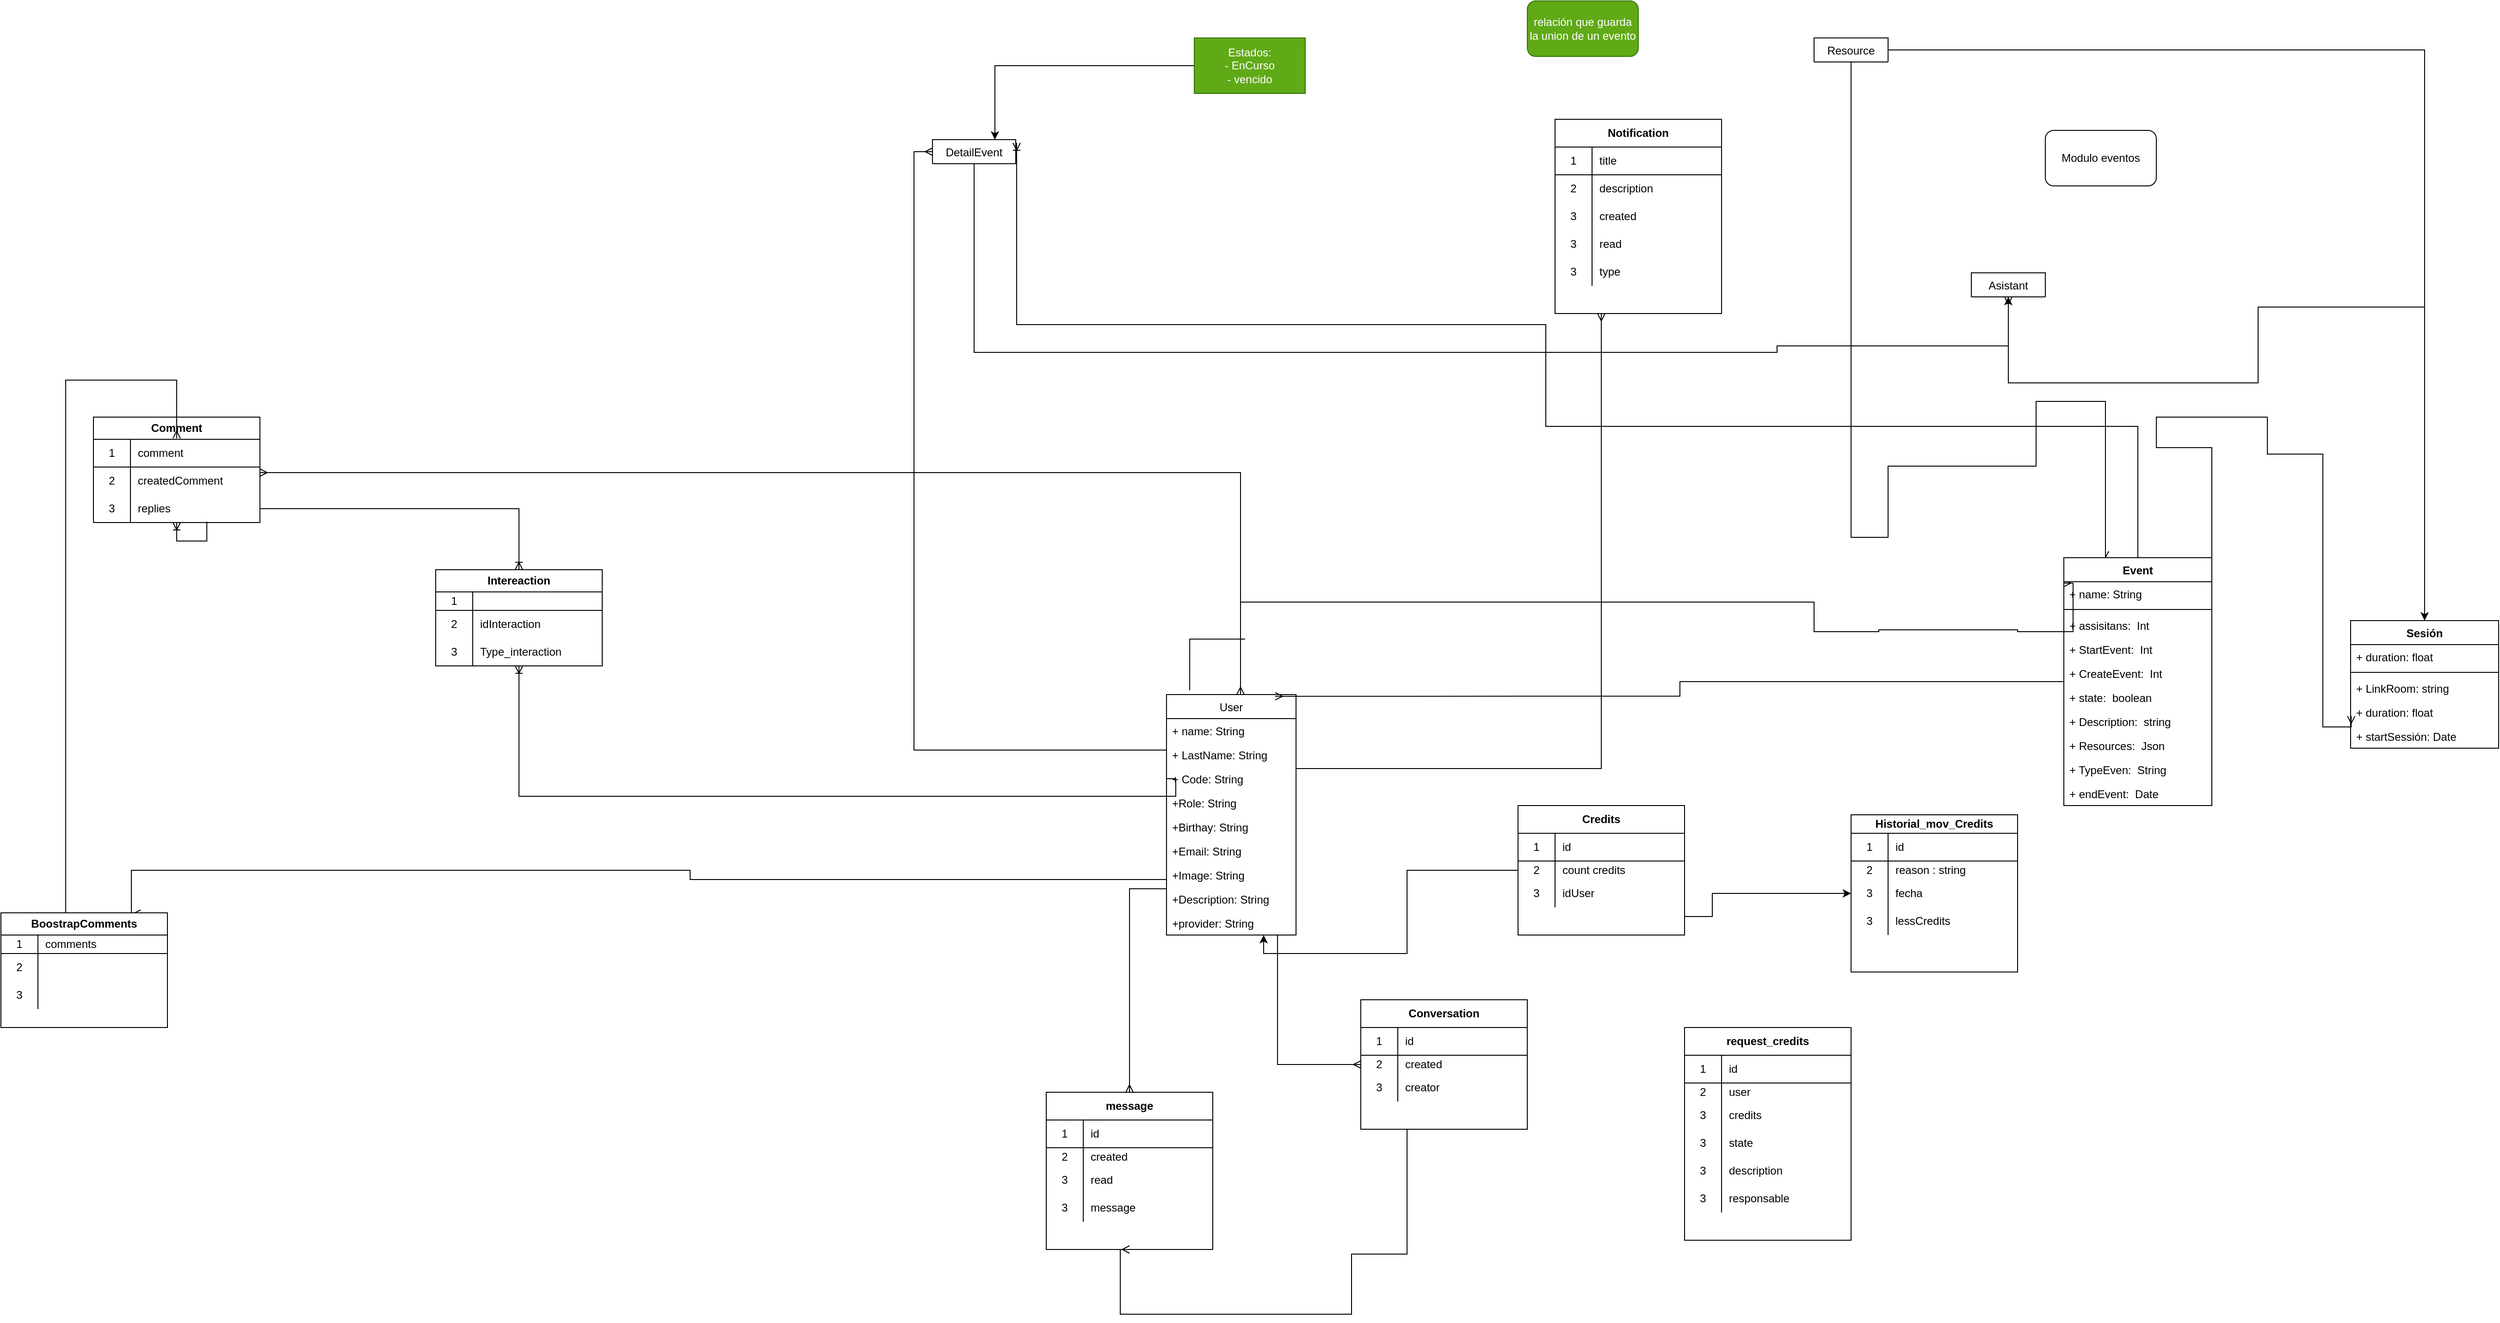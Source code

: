 <mxfile pages="4">
    <diagram id="C5RBs43oDa-KdzZeNtuy" name="bd">
        <mxGraphModel dx="2308" dy="1545" grid="1" gridSize="10" guides="1" tooltips="1" connect="1" arrows="1" fold="1" page="1" pageScale="1" pageWidth="827" pageHeight="1169" math="0" shadow="0">
            <root>
                <mxCell id="WIyWlLk6GJQsqaUBKTNV-0"/>
                <mxCell id="WIyWlLk6GJQsqaUBKTNV-1" parent="WIyWlLk6GJQsqaUBKTNV-0"/>
                <mxCell id="LWj56Tu6moun6HkWcS-w-30" style="edgeStyle=orthogonalEdgeStyle;rounded=0;orthogonalLoop=1;jettySize=auto;html=1;endArrow=ERmany;endFill=0;exitX=1;exitY=0.5;exitDx=0;exitDy=0;entryX=0.004;entryY=0.665;entryDx=0;entryDy=0;entryPerimeter=0;" parent="WIyWlLk6GJQsqaUBKTNV-1" source="LWj56Tu6moun6HkWcS-w-21" target="LWj56Tu6moun6HkWcS-w-27" edge="1">
                    <mxGeometry relative="1" as="geometry">
                        <Array as="points">
                            <mxPoint x="880" y="163"/>
                            <mxPoint x="820" y="163"/>
                            <mxPoint x="820" y="130"/>
                            <mxPoint x="940" y="130"/>
                            <mxPoint x="940" y="170"/>
                            <mxPoint x="1000" y="170"/>
                            <mxPoint x="1000" y="465"/>
                        </Array>
                        <mxPoint x="940" y="400" as="targetPoint"/>
                    </mxGeometry>
                </mxCell>
                <mxCell id="A0KggEJ17gZAerQCjDq2-9" style="edgeStyle=orthogonalEdgeStyle;rounded=0;orthogonalLoop=1;jettySize=auto;html=1;" parent="WIyWlLk6GJQsqaUBKTNV-1" source="LWj56Tu6moun6HkWcS-w-15" target="A0KggEJ17gZAerQCjDq2-5" edge="1">
                    <mxGeometry relative="1" as="geometry">
                        <Array as="points">
                            <mxPoint x="930" y="11"/>
                            <mxPoint x="930" y="93"/>
                        </Array>
                    </mxGeometry>
                </mxCell>
                <mxCell id="LWj56Tu6moun6HkWcS-w-15" value="Sesión" style="swimlane;fontStyle=1;align=center;verticalAlign=top;childLayout=stackLayout;horizontal=1;startSize=26;horizontalStack=0;resizeParent=1;resizeParentMax=0;resizeLast=0;collapsible=1;marginBottom=0;" parent="WIyWlLk6GJQsqaUBKTNV-1" vertex="1">
                    <mxGeometry x="1030" y="350" width="160" height="138" as="geometry">
                        <mxRectangle x="940" y="-100" width="70" height="26" as="alternateBounds"/>
                    </mxGeometry>
                </mxCell>
                <mxCell id="LWj56Tu6moun6HkWcS-w-16" value="+ duration: float" style="text;strokeColor=none;fillColor=none;align=left;verticalAlign=top;spacingLeft=4;spacingRight=4;overflow=hidden;rotatable=0;points=[[0,0.5],[1,0.5]];portConstraint=eastwest;" parent="LWj56Tu6moun6HkWcS-w-15" vertex="1">
                    <mxGeometry y="26" width="160" height="26" as="geometry"/>
                </mxCell>
                <mxCell id="LWj56Tu6moun6HkWcS-w-17" value="" style="line;strokeWidth=1;fillColor=none;align=left;verticalAlign=middle;spacingTop=-1;spacingLeft=3;spacingRight=3;rotatable=0;labelPosition=right;points=[];portConstraint=eastwest;" parent="LWj56Tu6moun6HkWcS-w-15" vertex="1">
                    <mxGeometry y="52" width="160" height="8" as="geometry"/>
                </mxCell>
                <mxCell id="LWj56Tu6moun6HkWcS-w-18" value="+ LinkRoom: string" style="text;strokeColor=none;fillColor=none;align=left;verticalAlign=top;spacingLeft=4;spacingRight=4;overflow=hidden;rotatable=0;points=[[0,0.5],[1,0.5]];portConstraint=eastwest;" parent="LWj56Tu6moun6HkWcS-w-15" vertex="1">
                    <mxGeometry y="60" width="160" height="26" as="geometry"/>
                </mxCell>
                <mxCell id="LWj56Tu6moun6HkWcS-w-27" value="+ duration: float" style="text;strokeColor=none;fillColor=none;align=left;verticalAlign=top;spacingLeft=4;spacingRight=4;overflow=hidden;rotatable=0;points=[[0,0.5],[1,0.5]];portConstraint=eastwest;" parent="LWj56Tu6moun6HkWcS-w-15" vertex="1">
                    <mxGeometry y="86" width="160" height="26" as="geometry"/>
                </mxCell>
                <mxCell id="LWj56Tu6moun6HkWcS-w-29" value="+ startSessión: Date" style="text;strokeColor=none;fillColor=none;align=left;verticalAlign=top;spacingLeft=4;spacingRight=4;overflow=hidden;rotatable=0;points=[[0,0.5],[1,0.5]];portConstraint=eastwest;" parent="LWj56Tu6moun6HkWcS-w-15" vertex="1">
                    <mxGeometry y="112" width="160" height="26" as="geometry"/>
                </mxCell>
                <mxCell id="LWj56Tu6moun6HkWcS-w-41" style="edgeStyle=orthogonalEdgeStyle;rounded=0;orthogonalLoop=1;jettySize=auto;html=1;entryX=1.011;entryY=0.134;entryDx=0;entryDy=0;entryPerimeter=0;endArrow=ERoneToMany;endFill=0;" parent="WIyWlLk6GJQsqaUBKTNV-1" source="LWj56Tu6moun6HkWcS-w-11" target="LWj56Tu6moun6HkWcS-w-38" edge="1">
                    <mxGeometry relative="1" as="geometry">
                        <Array as="points">
                            <mxPoint x="660" y="140"/>
                            <mxPoint x="160" y="140"/>
                            <mxPoint x="160" y="30"/>
                            <mxPoint x="92" y="30"/>
                        </Array>
                    </mxGeometry>
                </mxCell>
                <mxCell id="LWj56Tu6moun6HkWcS-w-40" style="edgeStyle=orthogonalEdgeStyle;rounded=0;orthogonalLoop=1;jettySize=auto;html=1;entryX=0;entryY=0.5;entryDx=0;entryDy=0;endArrow=ERmany;endFill=0;" parent="WIyWlLk6GJQsqaUBKTNV-1" source="LWj56Tu6moun6HkWcS-w-0" target="LWj56Tu6moun6HkWcS-w-38" edge="1">
                    <mxGeometry relative="1" as="geometry">
                        <Array as="points">
                            <mxPoint x="-523" y="490"/>
                            <mxPoint x="-523" y="-157"/>
                        </Array>
                    </mxGeometry>
                </mxCell>
                <mxCell id="2xakUx5OjWqcOtz84Vi4-4" style="edgeStyle=orthogonalEdgeStyle;rounded=0;orthogonalLoop=1;jettySize=auto;html=1;endArrow=ERmany;endFill=0;startArrow=ERmany;startFill=0;entryX=-0.003;entryY=0.06;entryDx=0;entryDy=0;entryPerimeter=0;" parent="WIyWlLk6GJQsqaUBKTNV-1" source="LWj56Tu6moun6HkWcS-w-0" target="LWj56Tu6moun6HkWcS-w-12" edge="1">
                    <mxGeometry relative="1" as="geometry">
                        <Array as="points">
                            <mxPoint x="-170" y="330"/>
                            <mxPoint x="450" y="330"/>
                            <mxPoint x="450" y="362"/>
                            <mxPoint x="520" y="362"/>
                            <mxPoint x="520" y="360"/>
                            <mxPoint x="670" y="360"/>
                            <mxPoint x="670" y="362"/>
                            <mxPoint x="730" y="362"/>
                        </Array>
                        <mxPoint x="720" y="360" as="targetPoint"/>
                    </mxGeometry>
                </mxCell>
                <mxCell id="o46UK-aR8mCKsnT26GCL-24" style="edgeStyle=orthogonalEdgeStyle;rounded=0;orthogonalLoop=1;jettySize=auto;html=1;endArrow=ERmany;endFill=0;targetPerimeterSpacing=1;entryX=1;entryY=0.2;entryDx=0;entryDy=0;entryPerimeter=0;exitX=0.179;exitY=-0.018;exitDx=0;exitDy=0;exitPerimeter=0;" parent="WIyWlLk6GJQsqaUBKTNV-1" source="LWj56Tu6moun6HkWcS-w-0" target="o46UK-aR8mCKsnT26GCL-4" edge="1">
                    <mxGeometry relative="1" as="geometry">
                        <Array as="points">
                            <mxPoint x="-165" y="370"/>
                            <mxPoint x="-170" y="370"/>
                            <mxPoint x="-170" y="100"/>
                        </Array>
                        <mxPoint x="-1200" y="100" as="targetPoint"/>
                    </mxGeometry>
                </mxCell>
                <mxCell id="8iGhs7MXsrpto6_xE0J9-0" style="edgeStyle=orthogonalEdgeStyle;rounded=0;orthogonalLoop=1;jettySize=auto;html=1;endArrow=ERmany;endFill=0;" parent="WIyWlLk6GJQsqaUBKTNV-1" source="LWj56Tu6moun6HkWcS-w-0" target="8iGhs7MXsrpto6_xE0J9-1" edge="1">
                    <mxGeometry relative="1" as="geometry">
                        <mxPoint x="250" y="490" as="targetPoint"/>
                        <Array as="points">
                            <mxPoint x="220" y="510"/>
                        </Array>
                    </mxGeometry>
                </mxCell>
                <mxCell id="LWj56Tu6moun6HkWcS-w-43" style="edgeStyle=orthogonalEdgeStyle;rounded=0;orthogonalLoop=1;jettySize=auto;html=1;entryX=0.75;entryY=0;entryDx=0;entryDy=0;endArrow=classic;endFill=1;" parent="WIyWlLk6GJQsqaUBKTNV-1" source="LWj56Tu6moun6HkWcS-w-42" target="LWj56Tu6moun6HkWcS-w-36" edge="1">
                    <mxGeometry relative="1" as="geometry"/>
                </mxCell>
                <mxCell id="LWj56Tu6moun6HkWcS-w-42" value="Estados:&lt;br&gt;- EnCurso&lt;br&gt;- vencido" style="rounded=0;whiteSpace=wrap;html=1;fillColor=#60a917;strokeColor=#2D7600;fontColor=#ffffff;" parent="WIyWlLk6GJQsqaUBKTNV-1" vertex="1">
                    <mxGeometry x="-220" y="-280" width="120" height="60" as="geometry"/>
                </mxCell>
                <mxCell id="A0KggEJ17gZAerQCjDq2-7" style="edgeStyle=orthogonalEdgeStyle;rounded=0;orthogonalLoop=1;jettySize=auto;html=1;endArrow=ERmany;endFill=0;" parent="WIyWlLk6GJQsqaUBKTNV-1" source="LWj56Tu6moun6HkWcS-w-36" target="A0KggEJ17gZAerQCjDq2-5" edge="1">
                    <mxGeometry relative="1" as="geometry">
                        <Array as="points">
                            <mxPoint x="410" y="60"/>
                            <mxPoint x="410" y="53"/>
                        </Array>
                    </mxGeometry>
                </mxCell>
                <mxCell id="LWj56Tu6moun6HkWcS-w-36" value="DetailEvent" style="swimlane;fontStyle=0;childLayout=stackLayout;horizontal=1;startSize=26;fillColor=none;horizontalStack=0;resizeParent=1;resizeParentMax=0;resizeLast=0;collapsible=1;marginBottom=0;" parent="WIyWlLk6GJQsqaUBKTNV-1" vertex="1" collapsed="1">
                    <mxGeometry x="-503" y="-170" width="90" height="26" as="geometry">
                        <mxRectangle x="-50" y="20" width="140" height="80" as="alternateBounds"/>
                    </mxGeometry>
                </mxCell>
                <mxCell id="LWj56Tu6moun6HkWcS-w-38" value="+ state: String&#10;+ timeStart: String" style="text;strokeColor=none;fillColor=none;align=left;verticalAlign=top;spacingLeft=4;spacingRight=4;overflow=hidden;rotatable=0;points=[[0,0.5],[1,0.5]];portConstraint=eastwest;" parent="LWj56Tu6moun6HkWcS-w-36" vertex="1">
                    <mxGeometry y="26" width="90" height="54" as="geometry"/>
                </mxCell>
                <mxCell id="o46UK-aR8mCKsnT26GCL-22" style="edgeStyle=orthogonalEdgeStyle;rounded=0;orthogonalLoop=1;jettySize=auto;html=1;entryX=0.839;entryY=0.007;entryDx=0;entryDy=0;entryPerimeter=0;endArrow=ERmany;endFill=0;targetPerimeterSpacing=1;" parent="WIyWlLk6GJQsqaUBKTNV-1" source="LWj56Tu6moun6HkWcS-w-0" target="o46UK-aR8mCKsnT26GCL-10" edge="1">
                    <mxGeometry relative="1" as="geometry">
                        <Array as="points">
                            <mxPoint x="-765" y="630"/>
                            <mxPoint x="-765" y="620"/>
                            <mxPoint x="-1369" y="620"/>
                        </Array>
                    </mxGeometry>
                </mxCell>
                <mxCell id="LWj56Tu6moun6HkWcS-w-11" value="Event" style="swimlane;fontStyle=1;align=center;verticalAlign=top;childLayout=stackLayout;horizontal=1;startSize=26;horizontalStack=0;resizeParent=1;resizeParentMax=0;resizeLast=0;collapsible=1;marginBottom=0;" parent="WIyWlLk6GJQsqaUBKTNV-1" vertex="1">
                    <mxGeometry x="720" y="282" width="160" height="268" as="geometry">
                        <mxRectangle x="730" y="334" width="70" height="26" as="alternateBounds"/>
                    </mxGeometry>
                </mxCell>
                <mxCell id="LWj56Tu6moun6HkWcS-w-12" value="+ name: String" style="text;strokeColor=none;fillColor=none;align=left;verticalAlign=top;spacingLeft=4;spacingRight=4;overflow=hidden;rotatable=0;points=[[0,0.5],[1,0.5]];portConstraint=eastwest;" parent="LWj56Tu6moun6HkWcS-w-11" vertex="1">
                    <mxGeometry y="26" width="160" height="26" as="geometry"/>
                </mxCell>
                <mxCell id="LWj56Tu6moun6HkWcS-w-13" value="" style="line;strokeWidth=1;fillColor=none;align=left;verticalAlign=middle;spacingTop=-1;spacingLeft=3;spacingRight=3;rotatable=0;labelPosition=right;points=[];portConstraint=eastwest;" parent="LWj56Tu6moun6HkWcS-w-11" vertex="1">
                    <mxGeometry y="52" width="160" height="8" as="geometry"/>
                </mxCell>
                <mxCell id="LWj56Tu6moun6HkWcS-w-14" value="+ assisitans:  Int" style="text;strokeColor=none;fillColor=none;align=left;verticalAlign=top;spacingLeft=4;spacingRight=4;overflow=hidden;rotatable=0;points=[[0,0.5],[1,0.5]];portConstraint=eastwest;" parent="LWj56Tu6moun6HkWcS-w-11" vertex="1">
                    <mxGeometry y="60" width="160" height="26" as="geometry"/>
                </mxCell>
                <mxCell id="LWj56Tu6moun6HkWcS-w-20" value="+ StartEvent:  Int" style="text;strokeColor=none;fillColor=none;align=left;verticalAlign=top;spacingLeft=4;spacingRight=4;overflow=hidden;rotatable=0;points=[[0,0.5],[1,0.5]];portConstraint=eastwest;" parent="LWj56Tu6moun6HkWcS-w-11" vertex="1">
                    <mxGeometry y="86" width="160" height="26" as="geometry"/>
                </mxCell>
                <mxCell id="LWj56Tu6moun6HkWcS-w-21" value="+ CreateEvent:  Int" style="text;strokeColor=none;fillColor=none;align=left;verticalAlign=top;spacingLeft=4;spacingRight=4;overflow=hidden;rotatable=0;points=[[0,0.5],[1,0.5]];portConstraint=eastwest;" parent="LWj56Tu6moun6HkWcS-w-11" vertex="1">
                    <mxGeometry y="112" width="160" height="26" as="geometry"/>
                </mxCell>
                <mxCell id="LWj56Tu6moun6HkWcS-w-22" value="+ state:  boolean" style="text;strokeColor=none;fillColor=none;align=left;verticalAlign=top;spacingLeft=4;spacingRight=4;overflow=hidden;rotatable=0;points=[[0,0.5],[1,0.5]];portConstraint=eastwest;" parent="LWj56Tu6moun6HkWcS-w-11" vertex="1">
                    <mxGeometry y="138" width="160" height="26" as="geometry"/>
                </mxCell>
                <mxCell id="LWj56Tu6moun6HkWcS-w-23" value="+ Description:  string" style="text;strokeColor=none;fillColor=none;align=left;verticalAlign=top;spacingLeft=4;spacingRight=4;overflow=hidden;rotatable=0;points=[[0,0.5],[1,0.5]];portConstraint=eastwest;" parent="LWj56Tu6moun6HkWcS-w-11" vertex="1">
                    <mxGeometry y="164" width="160" height="26" as="geometry"/>
                </mxCell>
                <mxCell id="LWj56Tu6moun6HkWcS-w-24" value="+ Resources:  Json" style="text;strokeColor=none;fillColor=none;align=left;verticalAlign=top;spacingLeft=4;spacingRight=4;overflow=hidden;rotatable=0;points=[[0,0.5],[1,0.5]];portConstraint=eastwest;" parent="LWj56Tu6moun6HkWcS-w-11" vertex="1">
                    <mxGeometry y="190" width="160" height="26" as="geometry"/>
                </mxCell>
                <mxCell id="LWj56Tu6moun6HkWcS-w-31" value="+ TypeEven:  String" style="text;strokeColor=none;fillColor=none;align=left;verticalAlign=top;spacingLeft=4;spacingRight=4;overflow=hidden;rotatable=0;points=[[0,0.5],[1,0.5]];portConstraint=eastwest;" parent="LWj56Tu6moun6HkWcS-w-11" vertex="1">
                    <mxGeometry y="216" width="160" height="26" as="geometry"/>
                </mxCell>
                <mxCell id="LWj56Tu6moun6HkWcS-w-44" value="+ endEvent:  Date" style="text;strokeColor=none;fillColor=none;align=left;verticalAlign=top;spacingLeft=4;spacingRight=4;overflow=hidden;rotatable=0;points=[[0,0.5],[1,0.5]];portConstraint=eastwest;" parent="LWj56Tu6moun6HkWcS-w-11" vertex="1">
                    <mxGeometry y="242" width="160" height="26" as="geometry"/>
                </mxCell>
                <mxCell id="A0KggEJ17gZAerQCjDq2-1" value="Modulo eventos" style="rounded=1;whiteSpace=wrap;html=1;" parent="WIyWlLk6GJQsqaUBKTNV-1" vertex="1">
                    <mxGeometry x="700" y="-180" width="120" height="60" as="geometry"/>
                </mxCell>
                <mxCell id="A0KggEJ17gZAerQCjDq2-5" value="Asistant" style="swimlane;fontStyle=0;childLayout=stackLayout;horizontal=1;startSize=26;fillColor=none;horizontalStack=0;resizeParent=1;resizeParentMax=0;resizeLast=0;collapsible=1;marginBottom=0;" parent="WIyWlLk6GJQsqaUBKTNV-1" vertex="1" collapsed="1">
                    <mxGeometry x="620" y="-26" width="80" height="26" as="geometry">
                        <mxRectangle x="630" y="10" width="140" height="46" as="alternateBounds"/>
                    </mxGeometry>
                </mxCell>
                <mxCell id="A0KggEJ17gZAerQCjDq2-12" value="time : Date" style="text;html=1;align=center;verticalAlign=middle;resizable=0;points=[];autosize=1;" parent="A0KggEJ17gZAerQCjDq2-5" vertex="1">
                    <mxGeometry y="26" width="80" height="20" as="geometry"/>
                </mxCell>
                <mxCell id="2xakUx5OjWqcOtz84Vi4-6" value="relación que guarda la union de un evento" style="rounded=1;whiteSpace=wrap;html=1;fillColor=#60a917;strokeColor=#2D7600;fontColor=#ffffff;" parent="WIyWlLk6GJQsqaUBKTNV-1" vertex="1">
                    <mxGeometry x="140" y="-320" width="120" height="60" as="geometry"/>
                </mxCell>
                <mxCell id="umaWht8Z9ymDgSpVdXQU-10" style="edgeStyle=orthogonalEdgeStyle;rounded=0;orthogonalLoop=1;jettySize=auto;html=1;endArrow=openAsync;endFill=0;" parent="WIyWlLk6GJQsqaUBKTNV-1" source="umaWht8Z9ymDgSpVdXQU-0" target="LWj56Tu6moun6HkWcS-w-11" edge="1">
                    <mxGeometry relative="1" as="geometry">
                        <Array as="points">
                            <mxPoint x="490" y="260"/>
                            <mxPoint x="530" y="260"/>
                            <mxPoint x="530" y="183"/>
                            <mxPoint x="690" y="183"/>
                            <mxPoint x="690" y="113"/>
                            <mxPoint x="765" y="113"/>
                        </Array>
                        <mxPoint x="790" y="290" as="targetPoint"/>
                    </mxGeometry>
                </mxCell>
                <mxCell id="FhbvvacWUsncO8twr8VC-1" style="edgeStyle=orthogonalEdgeStyle;rounded=0;orthogonalLoop=1;jettySize=auto;html=1;entryX=0.5;entryY=0;entryDx=0;entryDy=0;" parent="WIyWlLk6GJQsqaUBKTNV-1" source="umaWht8Z9ymDgSpVdXQU-0" target="LWj56Tu6moun6HkWcS-w-15" edge="1">
                    <mxGeometry relative="1" as="geometry">
                        <mxPoint x="1080" y="-90" as="targetPoint"/>
                    </mxGeometry>
                </mxCell>
                <mxCell id="umaWht8Z9ymDgSpVdXQU-0" value="Resource" style="swimlane;fontStyle=0;childLayout=stackLayout;horizontal=1;startSize=26;fillColor=none;horizontalStack=0;resizeParent=1;resizeParentMax=0;resizeLast=0;collapsible=1;marginBottom=0;" parent="WIyWlLk6GJQsqaUBKTNV-1" vertex="1" collapsed="1">
                    <mxGeometry x="450" y="-280" width="80" height="26" as="geometry">
                        <mxRectangle x="450" y="-280" width="140" height="156" as="alternateBounds"/>
                    </mxGeometry>
                </mxCell>
                <mxCell id="umaWht8Z9ymDgSpVdXQU-11" value="id :  string" style="text;strokeColor=none;fillColor=none;align=left;verticalAlign=top;spacingLeft=4;spacingRight=4;overflow=hidden;rotatable=0;points=[[0,0.5],[1,0.5]];portConstraint=eastwest;" parent="umaWht8Z9ymDgSpVdXQU-0" vertex="1">
                    <mxGeometry y="26" width="80" height="26" as="geometry"/>
                </mxCell>
                <mxCell id="umaWht8Z9ymDgSpVdXQU-1" value="Bucket :  string" style="text;strokeColor=none;fillColor=none;align=left;verticalAlign=top;spacingLeft=4;spacingRight=4;overflow=hidden;rotatable=0;points=[[0,0.5],[1,0.5]];portConstraint=eastwest;" parent="umaWht8Z9ymDgSpVdXQU-0" vertex="1">
                    <mxGeometry y="52" width="80" height="26" as="geometry"/>
                </mxCell>
                <mxCell id="umaWht8Z9ymDgSpVdXQU-2" value="key :  string" style="text;strokeColor=none;fillColor=none;align=left;verticalAlign=top;spacingLeft=4;spacingRight=4;overflow=hidden;rotatable=0;points=[[0,0.5],[1,0.5]];portConstraint=eastwest;" parent="umaWht8Z9ymDgSpVdXQU-0" vertex="1">
                    <mxGeometry y="78" width="80" height="26" as="geometry"/>
                </mxCell>
                <mxCell id="umaWht8Z9ymDgSpVdXQU-3" value="access : string&#10;" style="text;strokeColor=none;fillColor=none;align=left;verticalAlign=top;spacingLeft=4;spacingRight=4;overflow=hidden;rotatable=0;points=[[0,0.5],[1,0.5]];portConstraint=eastwest;" parent="umaWht8Z9ymDgSpVdXQU-0" vertex="1">
                    <mxGeometry y="104" width="80" height="26" as="geometry"/>
                </mxCell>
                <mxCell id="umaWht8Z9ymDgSpVdXQU-4" value="type : string" style="text;strokeColor=none;fillColor=none;align=left;verticalAlign=top;spacingLeft=4;spacingRight=4;overflow=hidden;rotatable=0;points=[[0,0.5],[1,0.5]];portConstraint=eastwest;" parent="umaWht8Z9ymDgSpVdXQU-0" vertex="1">
                    <mxGeometry y="130" width="80" height="26" as="geometry"/>
                </mxCell>
                <mxCell id="o46UK-aR8mCKsnT26GCL-0" value="Comment&lt;br&gt;" style="shape=table;html=1;whiteSpace=wrap;startSize=24;container=1;collapsible=0;childLayout=tableLayout;fixedRows=1;rowLines=0;fontStyle=1;align=center;" parent="WIyWlLk6GJQsqaUBKTNV-1" vertex="1">
                    <mxGeometry x="-1410" y="130" width="180" height="114" as="geometry"/>
                </mxCell>
                <mxCell id="o46UK-aR8mCKsnT26GCL-1" value="" style="shape=partialRectangle;html=1;whiteSpace=wrap;collapsible=0;dropTarget=0;pointerEvents=0;fillColor=none;top=0;left=0;bottom=1;right=0;points=[[0,0.5],[1,0.5]];portConstraint=eastwest;" parent="o46UK-aR8mCKsnT26GCL-0" vertex="1">
                    <mxGeometry y="24" width="180" height="30" as="geometry"/>
                </mxCell>
                <mxCell id="o46UK-aR8mCKsnT26GCL-2" value="1" style="shape=partialRectangle;html=1;whiteSpace=wrap;connectable=0;fillColor=none;top=0;left=0;bottom=0;right=0;overflow=hidden;" parent="o46UK-aR8mCKsnT26GCL-1" vertex="1">
                    <mxGeometry width="40" height="30" as="geometry"/>
                </mxCell>
                <mxCell id="o46UK-aR8mCKsnT26GCL-3" value="comment" style="shape=partialRectangle;html=1;whiteSpace=wrap;connectable=0;fillColor=none;top=0;left=0;bottom=0;right=0;align=left;spacingLeft=6;overflow=hidden;" parent="o46UK-aR8mCKsnT26GCL-1" vertex="1">
                    <mxGeometry x="40" width="140" height="30" as="geometry"/>
                </mxCell>
                <mxCell id="o46UK-aR8mCKsnT26GCL-4" value="" style="shape=partialRectangle;html=1;whiteSpace=wrap;collapsible=0;dropTarget=0;pointerEvents=0;fillColor=none;top=0;left=0;bottom=0;right=0;points=[[0,0.5],[1,0.5]];portConstraint=eastwest;" parent="o46UK-aR8mCKsnT26GCL-0" vertex="1">
                    <mxGeometry y="54" width="180" height="30" as="geometry"/>
                </mxCell>
                <mxCell id="o46UK-aR8mCKsnT26GCL-5" value="2" style="shape=partialRectangle;html=1;whiteSpace=wrap;connectable=0;fillColor=none;top=0;left=0;bottom=0;right=0;overflow=hidden;" parent="o46UK-aR8mCKsnT26GCL-4" vertex="1">
                    <mxGeometry width="40" height="30" as="geometry"/>
                </mxCell>
                <mxCell id="o46UK-aR8mCKsnT26GCL-6" value="createdComment" style="shape=partialRectangle;html=1;whiteSpace=wrap;connectable=0;fillColor=none;top=0;left=0;bottom=0;right=0;align=left;spacingLeft=6;overflow=hidden;" parent="o46UK-aR8mCKsnT26GCL-4" vertex="1">
                    <mxGeometry x="40" width="140" height="30" as="geometry"/>
                </mxCell>
                <mxCell id="o46UK-aR8mCKsnT26GCL-7" value="" style="shape=partialRectangle;html=1;whiteSpace=wrap;collapsible=0;dropTarget=0;pointerEvents=0;fillColor=none;top=0;left=0;bottom=0;right=0;points=[[0,0.5],[1,0.5]];portConstraint=eastwest;" parent="o46UK-aR8mCKsnT26GCL-0" vertex="1">
                    <mxGeometry y="84" width="180" height="30" as="geometry"/>
                </mxCell>
                <mxCell id="o46UK-aR8mCKsnT26GCL-8" value="3" style="shape=partialRectangle;html=1;whiteSpace=wrap;connectable=0;fillColor=none;top=0;left=0;bottom=0;right=0;overflow=hidden;" parent="o46UK-aR8mCKsnT26GCL-7" vertex="1">
                    <mxGeometry width="40" height="30" as="geometry"/>
                </mxCell>
                <mxCell id="o46UK-aR8mCKsnT26GCL-9" value="replies" style="shape=partialRectangle;html=1;whiteSpace=wrap;connectable=0;fillColor=none;top=0;left=0;bottom=0;right=0;align=left;spacingLeft=6;overflow=hidden;" parent="o46UK-aR8mCKsnT26GCL-7" vertex="1">
                    <mxGeometry x="40" width="140" height="30" as="geometry"/>
                </mxCell>
                <mxCell id="vfaZ9nDH1ONoWFFerZGK-8" style="edgeStyle=orthogonalEdgeStyle;rounded=0;orthogonalLoop=1;jettySize=auto;html=1;entryX=0.681;entryY=0.967;entryDx=0;entryDy=0;entryPerimeter=0;startArrow=ERoneToMany;startFill=0;endArrow=none;endFill=0;" parent="o46UK-aR8mCKsnT26GCL-0" source="o46UK-aR8mCKsnT26GCL-0" target="o46UK-aR8mCKsnT26GCL-7" edge="1">
                    <mxGeometry relative="1" as="geometry"/>
                </mxCell>
                <mxCell id="o46UK-aR8mCKsnT26GCL-20" style="edgeStyle=orthogonalEdgeStyle;rounded=0;orthogonalLoop=1;jettySize=auto;html=1;targetPerimeterSpacing=1;endArrow=ERmany;endFill=0;" parent="WIyWlLk6GJQsqaUBKTNV-1" source="o46UK-aR8mCKsnT26GCL-10" target="o46UK-aR8mCKsnT26GCL-1" edge="1">
                    <mxGeometry relative="1" as="geometry">
                        <Array as="points">
                            <mxPoint x="-1440" y="90"/>
                        </Array>
                    </mxGeometry>
                </mxCell>
                <mxCell id="o46UK-aR8mCKsnT26GCL-10" value="BoostrapComments&lt;br&gt;" style="shape=table;html=1;whiteSpace=wrap;startSize=24;container=1;collapsible=0;childLayout=tableLayout;fixedRows=1;rowLines=0;fontStyle=1;align=center;" parent="WIyWlLk6GJQsqaUBKTNV-1" vertex="1">
                    <mxGeometry x="-1510" y="666" width="180" height="124" as="geometry"/>
                </mxCell>
                <mxCell id="o46UK-aR8mCKsnT26GCL-11" value="" style="shape=partialRectangle;html=1;whiteSpace=wrap;collapsible=0;dropTarget=0;pointerEvents=0;fillColor=none;top=0;left=0;bottom=1;right=0;points=[[0,0.5],[1,0.5]];portConstraint=eastwest;" parent="o46UK-aR8mCKsnT26GCL-10" vertex="1">
                    <mxGeometry y="24" width="180" height="20" as="geometry"/>
                </mxCell>
                <mxCell id="o46UK-aR8mCKsnT26GCL-12" value="1" style="shape=partialRectangle;html=1;whiteSpace=wrap;connectable=0;fillColor=none;top=0;left=0;bottom=0;right=0;overflow=hidden;" parent="o46UK-aR8mCKsnT26GCL-11" vertex="1">
                    <mxGeometry width="40" height="20" as="geometry"/>
                </mxCell>
                <mxCell id="o46UK-aR8mCKsnT26GCL-13" value="comments" style="shape=partialRectangle;html=1;whiteSpace=wrap;connectable=0;fillColor=none;top=0;left=0;bottom=0;right=0;align=left;spacingLeft=6;overflow=hidden;" parent="o46UK-aR8mCKsnT26GCL-11" vertex="1">
                    <mxGeometry x="40" width="140" height="20" as="geometry"/>
                </mxCell>
                <mxCell id="o46UK-aR8mCKsnT26GCL-14" value="" style="shape=partialRectangle;html=1;whiteSpace=wrap;collapsible=0;dropTarget=0;pointerEvents=0;fillColor=none;top=0;left=0;bottom=0;right=0;points=[[0,0.5],[1,0.5]];portConstraint=eastwest;" parent="o46UK-aR8mCKsnT26GCL-10" vertex="1">
                    <mxGeometry y="44" width="180" height="30" as="geometry"/>
                </mxCell>
                <mxCell id="o46UK-aR8mCKsnT26GCL-15" value="2" style="shape=partialRectangle;html=1;whiteSpace=wrap;connectable=0;fillColor=none;top=0;left=0;bottom=0;right=0;overflow=hidden;" parent="o46UK-aR8mCKsnT26GCL-14" vertex="1">
                    <mxGeometry width="40" height="30" as="geometry"/>
                </mxCell>
                <mxCell id="o46UK-aR8mCKsnT26GCL-16" value="" style="shape=partialRectangle;html=1;whiteSpace=wrap;connectable=0;fillColor=none;top=0;left=0;bottom=0;right=0;align=left;spacingLeft=6;overflow=hidden;" parent="o46UK-aR8mCKsnT26GCL-14" vertex="1">
                    <mxGeometry x="40" width="140" height="30" as="geometry"/>
                </mxCell>
                <mxCell id="o46UK-aR8mCKsnT26GCL-17" value="" style="shape=partialRectangle;html=1;whiteSpace=wrap;collapsible=0;dropTarget=0;pointerEvents=0;fillColor=none;top=0;left=0;bottom=0;right=0;points=[[0,0.5],[1,0.5]];portConstraint=eastwest;" parent="o46UK-aR8mCKsnT26GCL-10" vertex="1">
                    <mxGeometry y="74" width="180" height="30" as="geometry"/>
                </mxCell>
                <mxCell id="o46UK-aR8mCKsnT26GCL-18" value="3" style="shape=partialRectangle;html=1;whiteSpace=wrap;connectable=0;fillColor=none;top=0;left=0;bottom=0;right=0;overflow=hidden;" parent="o46UK-aR8mCKsnT26GCL-17" vertex="1">
                    <mxGeometry width="40" height="30" as="geometry"/>
                </mxCell>
                <mxCell id="o46UK-aR8mCKsnT26GCL-19" value="" style="shape=partialRectangle;html=1;whiteSpace=wrap;connectable=0;fillColor=none;top=0;left=0;bottom=0;right=0;align=left;spacingLeft=6;overflow=hidden;" parent="o46UK-aR8mCKsnT26GCL-17" vertex="1">
                    <mxGeometry x="40" width="140" height="30" as="geometry"/>
                </mxCell>
                <mxCell id="8iGhs7MXsrpto6_xE0J9-1" value="Notification" style="shape=table;html=1;whiteSpace=wrap;startSize=30;container=1;collapsible=0;childLayout=tableLayout;fixedRows=1;rowLines=0;fontStyle=1;align=center;" parent="WIyWlLk6GJQsqaUBKTNV-1" vertex="1">
                    <mxGeometry x="170" y="-192" width="180" height="210" as="geometry"/>
                </mxCell>
                <mxCell id="8iGhs7MXsrpto6_xE0J9-2" value="" style="shape=partialRectangle;html=1;whiteSpace=wrap;collapsible=0;dropTarget=0;pointerEvents=0;fillColor=none;top=0;left=0;bottom=1;right=0;points=[[0,0.5],[1,0.5]];portConstraint=eastwest;" parent="8iGhs7MXsrpto6_xE0J9-1" vertex="1">
                    <mxGeometry y="30" width="180" height="30" as="geometry"/>
                </mxCell>
                <mxCell id="8iGhs7MXsrpto6_xE0J9-3" value="1" style="shape=partialRectangle;html=1;whiteSpace=wrap;connectable=0;fillColor=none;top=0;left=0;bottom=0;right=0;overflow=hidden;" parent="8iGhs7MXsrpto6_xE0J9-2" vertex="1">
                    <mxGeometry width="40" height="30" as="geometry"/>
                </mxCell>
                <mxCell id="8iGhs7MXsrpto6_xE0J9-4" value="title" style="shape=partialRectangle;html=1;whiteSpace=wrap;connectable=0;fillColor=none;top=0;left=0;bottom=0;right=0;align=left;spacingLeft=6;overflow=hidden;" parent="8iGhs7MXsrpto6_xE0J9-2" vertex="1">
                    <mxGeometry x="40" width="140" height="30" as="geometry"/>
                </mxCell>
                <mxCell id="8iGhs7MXsrpto6_xE0J9-5" value="" style="shape=partialRectangle;html=1;whiteSpace=wrap;collapsible=0;dropTarget=0;pointerEvents=0;fillColor=none;top=0;left=0;bottom=0;right=0;points=[[0,0.5],[1,0.5]];portConstraint=eastwest;" parent="8iGhs7MXsrpto6_xE0J9-1" vertex="1">
                    <mxGeometry y="60" width="180" height="30" as="geometry"/>
                </mxCell>
                <mxCell id="8iGhs7MXsrpto6_xE0J9-6" value="2" style="shape=partialRectangle;html=1;whiteSpace=wrap;connectable=0;fillColor=none;top=0;left=0;bottom=0;right=0;overflow=hidden;" parent="8iGhs7MXsrpto6_xE0J9-5" vertex="1">
                    <mxGeometry width="40" height="30" as="geometry"/>
                </mxCell>
                <mxCell id="8iGhs7MXsrpto6_xE0J9-7" value="description" style="shape=partialRectangle;html=1;whiteSpace=wrap;connectable=0;fillColor=none;top=0;left=0;bottom=0;right=0;align=left;spacingLeft=6;overflow=hidden;" parent="8iGhs7MXsrpto6_xE0J9-5" vertex="1">
                    <mxGeometry x="40" width="140" height="30" as="geometry"/>
                </mxCell>
                <mxCell id="8iGhs7MXsrpto6_xE0J9-8" value="" style="shape=partialRectangle;html=1;whiteSpace=wrap;collapsible=0;dropTarget=0;pointerEvents=0;fillColor=none;top=0;left=0;bottom=0;right=0;points=[[0,0.5],[1,0.5]];portConstraint=eastwest;" parent="8iGhs7MXsrpto6_xE0J9-1" vertex="1">
                    <mxGeometry y="90" width="180" height="30" as="geometry"/>
                </mxCell>
                <mxCell id="8iGhs7MXsrpto6_xE0J9-9" value="3" style="shape=partialRectangle;html=1;whiteSpace=wrap;connectable=0;fillColor=none;top=0;left=0;bottom=0;right=0;overflow=hidden;" parent="8iGhs7MXsrpto6_xE0J9-8" vertex="1">
                    <mxGeometry width="40" height="30" as="geometry"/>
                </mxCell>
                <mxCell id="8iGhs7MXsrpto6_xE0J9-10" value="created" style="shape=partialRectangle;html=1;whiteSpace=wrap;connectable=0;fillColor=none;top=0;left=0;bottom=0;right=0;align=left;spacingLeft=6;overflow=hidden;" parent="8iGhs7MXsrpto6_xE0J9-8" vertex="1">
                    <mxGeometry x="40" width="140" height="30" as="geometry"/>
                </mxCell>
                <mxCell id="8iGhs7MXsrpto6_xE0J9-11" value="" style="shape=partialRectangle;html=1;whiteSpace=wrap;collapsible=0;dropTarget=0;pointerEvents=0;fillColor=none;top=0;left=0;bottom=0;right=0;points=[[0,0.5],[1,0.5]];portConstraint=eastwest;" parent="8iGhs7MXsrpto6_xE0J9-1" vertex="1">
                    <mxGeometry y="120" width="180" height="30" as="geometry"/>
                </mxCell>
                <mxCell id="8iGhs7MXsrpto6_xE0J9-12" value="3" style="shape=partialRectangle;html=1;whiteSpace=wrap;connectable=0;fillColor=none;top=0;left=0;bottom=0;right=0;overflow=hidden;" parent="8iGhs7MXsrpto6_xE0J9-11" vertex="1">
                    <mxGeometry width="40" height="30" as="geometry"/>
                </mxCell>
                <mxCell id="8iGhs7MXsrpto6_xE0J9-13" value="read" style="shape=partialRectangle;html=1;whiteSpace=wrap;connectable=0;fillColor=none;top=0;left=0;bottom=0;right=0;align=left;spacingLeft=6;overflow=hidden;" parent="8iGhs7MXsrpto6_xE0J9-11" vertex="1">
                    <mxGeometry x="40" width="140" height="30" as="geometry"/>
                </mxCell>
                <mxCell id="8iGhs7MXsrpto6_xE0J9-14" value="" style="shape=partialRectangle;html=1;whiteSpace=wrap;collapsible=0;dropTarget=0;pointerEvents=0;fillColor=none;top=0;left=0;bottom=0;right=0;points=[[0,0.5],[1,0.5]];portConstraint=eastwest;" parent="8iGhs7MXsrpto6_xE0J9-1" vertex="1">
                    <mxGeometry y="150" width="180" height="30" as="geometry"/>
                </mxCell>
                <mxCell id="8iGhs7MXsrpto6_xE0J9-15" value="3" style="shape=partialRectangle;html=1;whiteSpace=wrap;connectable=0;fillColor=none;top=0;left=0;bottom=0;right=0;overflow=hidden;" parent="8iGhs7MXsrpto6_xE0J9-14" vertex="1">
                    <mxGeometry width="40" height="30" as="geometry"/>
                </mxCell>
                <mxCell id="8iGhs7MXsrpto6_xE0J9-16" value="type" style="shape=partialRectangle;html=1;whiteSpace=wrap;connectable=0;fillColor=none;top=0;left=0;bottom=0;right=0;align=left;spacingLeft=6;overflow=hidden;" parent="8iGhs7MXsrpto6_xE0J9-14" vertex="1">
                    <mxGeometry x="40" width="140" height="30" as="geometry"/>
                </mxCell>
                <mxCell id="yP4E5JD-1togvKbaNpXJ-0" style="edgeStyle=orthogonalEdgeStyle;rounded=0;orthogonalLoop=1;jettySize=auto;html=1;entryX=0.75;entryY=1;entryDx=0;entryDy=0;" parent="WIyWlLk6GJQsqaUBKTNV-1" source="Pe8jJLfOWrCaax7PXkTl-3" target="LWj56Tu6moun6HkWcS-w-0" edge="1">
                    <mxGeometry relative="1" as="geometry"/>
                </mxCell>
                <mxCell id="Pe8jJLfOWrCaax7PXkTl-3" value="Credits" style="shape=table;html=1;whiteSpace=wrap;startSize=30;container=1;collapsible=0;childLayout=tableLayout;fixedRows=1;rowLines=0;fontStyle=1;align=center;" parent="WIyWlLk6GJQsqaUBKTNV-1" vertex="1">
                    <mxGeometry x="130" y="550" width="180" height="140" as="geometry"/>
                </mxCell>
                <mxCell id="Pe8jJLfOWrCaax7PXkTl-4" value="" style="shape=partialRectangle;html=1;whiteSpace=wrap;collapsible=0;dropTarget=0;pointerEvents=0;fillColor=none;top=0;left=0;bottom=1;right=0;points=[[0,0.5],[1,0.5]];portConstraint=eastwest;" parent="Pe8jJLfOWrCaax7PXkTl-3" vertex="1">
                    <mxGeometry y="30" width="180" height="30" as="geometry"/>
                </mxCell>
                <mxCell id="Pe8jJLfOWrCaax7PXkTl-5" value="1" style="shape=partialRectangle;html=1;whiteSpace=wrap;connectable=0;fillColor=none;top=0;left=0;bottom=0;right=0;overflow=hidden;" parent="Pe8jJLfOWrCaax7PXkTl-4" vertex="1">
                    <mxGeometry width="40" height="30" as="geometry"/>
                </mxCell>
                <mxCell id="Pe8jJLfOWrCaax7PXkTl-6" value="id" style="shape=partialRectangle;html=1;whiteSpace=wrap;connectable=0;fillColor=none;top=0;left=0;bottom=0;right=0;align=left;spacingLeft=6;overflow=hidden;" parent="Pe8jJLfOWrCaax7PXkTl-4" vertex="1">
                    <mxGeometry x="40" width="140" height="30" as="geometry"/>
                </mxCell>
                <mxCell id="Pe8jJLfOWrCaax7PXkTl-7" value="" style="shape=partialRectangle;html=1;whiteSpace=wrap;collapsible=0;dropTarget=0;pointerEvents=0;fillColor=none;top=0;left=0;bottom=0;right=0;points=[[0,0.5],[1,0.5]];portConstraint=eastwest;" parent="Pe8jJLfOWrCaax7PXkTl-3" vertex="1">
                    <mxGeometry y="60" width="180" height="20" as="geometry"/>
                </mxCell>
                <mxCell id="Pe8jJLfOWrCaax7PXkTl-8" value="2" style="shape=partialRectangle;html=1;whiteSpace=wrap;connectable=0;fillColor=none;top=0;left=0;bottom=0;right=0;overflow=hidden;" parent="Pe8jJLfOWrCaax7PXkTl-7" vertex="1">
                    <mxGeometry width="40" height="20" as="geometry"/>
                </mxCell>
                <mxCell id="Pe8jJLfOWrCaax7PXkTl-9" value="count credits" style="shape=partialRectangle;html=1;whiteSpace=wrap;connectable=0;fillColor=none;top=0;left=0;bottom=0;right=0;align=left;spacingLeft=6;overflow=hidden;" parent="Pe8jJLfOWrCaax7PXkTl-7" vertex="1">
                    <mxGeometry x="40" width="140" height="20" as="geometry"/>
                </mxCell>
                <mxCell id="Pe8jJLfOWrCaax7PXkTl-10" value="" style="shape=partialRectangle;html=1;whiteSpace=wrap;collapsible=0;dropTarget=0;pointerEvents=0;fillColor=none;top=0;left=0;bottom=0;right=0;points=[[0,0.5],[1,0.5]];portConstraint=eastwest;" parent="Pe8jJLfOWrCaax7PXkTl-3" vertex="1">
                    <mxGeometry y="80" width="180" height="30" as="geometry"/>
                </mxCell>
                <mxCell id="Pe8jJLfOWrCaax7PXkTl-11" value="3" style="shape=partialRectangle;html=1;whiteSpace=wrap;connectable=0;fillColor=none;top=0;left=0;bottom=0;right=0;overflow=hidden;" parent="Pe8jJLfOWrCaax7PXkTl-10" vertex="1">
                    <mxGeometry width="40" height="30" as="geometry"/>
                </mxCell>
                <mxCell id="Pe8jJLfOWrCaax7PXkTl-12" value="idUser" style="shape=partialRectangle;html=1;whiteSpace=wrap;connectable=0;fillColor=none;top=0;left=0;bottom=0;right=0;align=left;spacingLeft=6;overflow=hidden;" parent="Pe8jJLfOWrCaax7PXkTl-10" vertex="1">
                    <mxGeometry x="40" width="140" height="30" as="geometry"/>
                </mxCell>
                <mxCell id="Pe8jJLfOWrCaax7PXkTl-28" value="Historial_mov_Credits" style="shape=table;html=1;whiteSpace=wrap;startSize=20;container=1;collapsible=0;childLayout=tableLayout;fixedRows=1;rowLines=0;fontStyle=1;align=center;" parent="WIyWlLk6GJQsqaUBKTNV-1" vertex="1">
                    <mxGeometry x="490" y="560" width="180" height="170" as="geometry"/>
                </mxCell>
                <mxCell id="Pe8jJLfOWrCaax7PXkTl-29" value="" style="shape=partialRectangle;html=1;whiteSpace=wrap;collapsible=0;dropTarget=0;pointerEvents=0;fillColor=none;top=0;left=0;bottom=1;right=0;points=[[0,0.5],[1,0.5]];portConstraint=eastwest;" parent="Pe8jJLfOWrCaax7PXkTl-28" vertex="1">
                    <mxGeometry y="20" width="180" height="30" as="geometry"/>
                </mxCell>
                <mxCell id="Pe8jJLfOWrCaax7PXkTl-30" value="1" style="shape=partialRectangle;html=1;whiteSpace=wrap;connectable=0;fillColor=none;top=0;left=0;bottom=0;right=0;overflow=hidden;" parent="Pe8jJLfOWrCaax7PXkTl-29" vertex="1">
                    <mxGeometry width="40" height="30" as="geometry"/>
                </mxCell>
                <mxCell id="Pe8jJLfOWrCaax7PXkTl-31" value="id" style="shape=partialRectangle;html=1;whiteSpace=wrap;connectable=0;fillColor=none;top=0;left=0;bottom=0;right=0;align=left;spacingLeft=6;overflow=hidden;" parent="Pe8jJLfOWrCaax7PXkTl-29" vertex="1">
                    <mxGeometry x="40" width="140" height="30" as="geometry"/>
                </mxCell>
                <mxCell id="Pe8jJLfOWrCaax7PXkTl-32" value="" style="shape=partialRectangle;html=1;whiteSpace=wrap;collapsible=0;dropTarget=0;pointerEvents=0;fillColor=none;top=0;left=0;bottom=0;right=0;points=[[0,0.5],[1,0.5]];portConstraint=eastwest;" parent="Pe8jJLfOWrCaax7PXkTl-28" vertex="1">
                    <mxGeometry y="50" width="180" height="20" as="geometry"/>
                </mxCell>
                <mxCell id="Pe8jJLfOWrCaax7PXkTl-33" value="2" style="shape=partialRectangle;html=1;whiteSpace=wrap;connectable=0;fillColor=none;top=0;left=0;bottom=0;right=0;overflow=hidden;" parent="Pe8jJLfOWrCaax7PXkTl-32" vertex="1">
                    <mxGeometry width="40" height="20" as="geometry"/>
                </mxCell>
                <mxCell id="Pe8jJLfOWrCaax7PXkTl-34" value="reason : string" style="shape=partialRectangle;html=1;whiteSpace=wrap;connectable=0;fillColor=none;top=0;left=0;bottom=0;right=0;align=left;spacingLeft=6;overflow=hidden;" parent="Pe8jJLfOWrCaax7PXkTl-32" vertex="1">
                    <mxGeometry x="40" width="140" height="20" as="geometry"/>
                </mxCell>
                <mxCell id="Pe8jJLfOWrCaax7PXkTl-35" value="" style="shape=partialRectangle;html=1;whiteSpace=wrap;collapsible=0;dropTarget=0;pointerEvents=0;fillColor=none;top=0;left=0;bottom=0;right=0;points=[[0,0.5],[1,0.5]];portConstraint=eastwest;" parent="Pe8jJLfOWrCaax7PXkTl-28" vertex="1">
                    <mxGeometry y="70" width="180" height="30" as="geometry"/>
                </mxCell>
                <mxCell id="Pe8jJLfOWrCaax7PXkTl-36" value="3" style="shape=partialRectangle;html=1;whiteSpace=wrap;connectable=0;fillColor=none;top=0;left=0;bottom=0;right=0;overflow=hidden;" parent="Pe8jJLfOWrCaax7PXkTl-35" vertex="1">
                    <mxGeometry width="40" height="30" as="geometry"/>
                </mxCell>
                <mxCell id="Pe8jJLfOWrCaax7PXkTl-37" value="fecha" style="shape=partialRectangle;html=1;whiteSpace=wrap;connectable=0;fillColor=none;top=0;left=0;bottom=0;right=0;align=left;spacingLeft=6;overflow=hidden;" parent="Pe8jJLfOWrCaax7PXkTl-35" vertex="1">
                    <mxGeometry x="40" width="140" height="30" as="geometry"/>
                </mxCell>
                <mxCell id="Pe8jJLfOWrCaax7PXkTl-39" value="" style="shape=partialRectangle;html=1;whiteSpace=wrap;collapsible=0;dropTarget=0;pointerEvents=0;fillColor=none;top=0;left=0;bottom=0;right=0;points=[[0,0.5],[1,0.5]];portConstraint=eastwest;" parent="Pe8jJLfOWrCaax7PXkTl-28" vertex="1">
                    <mxGeometry y="100" width="180" height="30" as="geometry"/>
                </mxCell>
                <mxCell id="Pe8jJLfOWrCaax7PXkTl-40" value="3" style="shape=partialRectangle;html=1;whiteSpace=wrap;connectable=0;fillColor=none;top=0;left=0;bottom=0;right=0;overflow=hidden;" parent="Pe8jJLfOWrCaax7PXkTl-39" vertex="1">
                    <mxGeometry width="40" height="30" as="geometry"/>
                </mxCell>
                <mxCell id="Pe8jJLfOWrCaax7PXkTl-41" value="lessCredits" style="shape=partialRectangle;html=1;whiteSpace=wrap;connectable=0;fillColor=none;top=0;left=0;bottom=0;right=0;align=left;spacingLeft=6;overflow=hidden;" parent="Pe8jJLfOWrCaax7PXkTl-39" vertex="1">
                    <mxGeometry x="40" width="140" height="30" as="geometry"/>
                </mxCell>
                <mxCell id="Pe8jJLfOWrCaax7PXkTl-38" style="edgeStyle=orthogonalEdgeStyle;rounded=0;orthogonalLoop=1;jettySize=auto;html=1;" parent="WIyWlLk6GJQsqaUBKTNV-1" source="Pe8jJLfOWrCaax7PXkTl-3" target="Pe8jJLfOWrCaax7PXkTl-28" edge="1">
                    <mxGeometry relative="1" as="geometry">
                        <mxPoint x="460" y="560" as="targetPoint"/>
                        <mxPoint x="190" y="670" as="sourcePoint"/>
                        <Array as="points">
                            <mxPoint x="340" y="670"/>
                        </Array>
                    </mxGeometry>
                </mxCell>
                <mxCell id="QEoUIy7JBF4yxR4e6ryH-11" style="edgeStyle=orthogonalEdgeStyle;rounded=0;orthogonalLoop=1;jettySize=auto;html=1;endArrow=ERmany;endFill=0;" parent="WIyWlLk6GJQsqaUBKTNV-1" source="LWj56Tu6moun6HkWcS-w-0" target="QEoUIy7JBF4yxR4e6ryH-1" edge="1">
                    <mxGeometry relative="1" as="geometry">
                        <mxPoint x="-230" y="990" as="targetPoint"/>
                        <Array as="points">
                            <mxPoint x="-130" y="830"/>
                        </Array>
                    </mxGeometry>
                </mxCell>
                <mxCell id="QEoUIy7JBF4yxR4e6ryH-23" style="edgeStyle=orthogonalEdgeStyle;rounded=0;orthogonalLoop=1;jettySize=auto;html=1;endArrow=ERmany;endFill=0;" parent="WIyWlLk6GJQsqaUBKTNV-1" source="LWj56Tu6moun6HkWcS-w-0" target="QEoUIy7JBF4yxR4e6ryH-13" edge="1">
                    <mxGeometry relative="1" as="geometry">
                        <Array as="points">
                            <mxPoint x="-290" y="640"/>
                        </Array>
                    </mxGeometry>
                </mxCell>
                <mxCell id="LWj56Tu6moun6HkWcS-w-0" value="User" style="swimlane;fontStyle=0;childLayout=stackLayout;horizontal=1;startSize=26;fillColor=none;horizontalStack=0;resizeParent=1;resizeParentMax=0;resizeLast=0;collapsible=1;marginBottom=0;" parent="WIyWlLk6GJQsqaUBKTNV-1" vertex="1">
                    <mxGeometry x="-250" y="430" width="140" height="260" as="geometry">
                        <mxRectangle x="-190" y="455" width="60" height="26" as="alternateBounds"/>
                    </mxGeometry>
                </mxCell>
                <mxCell id="LWj56Tu6moun6HkWcS-w-2" value="+ name: String" style="text;strokeColor=none;fillColor=none;align=left;verticalAlign=top;spacingLeft=4;spacingRight=4;overflow=hidden;rotatable=0;points=[[0,0.5],[1,0.5]];portConstraint=eastwest;" parent="LWj56Tu6moun6HkWcS-w-0" vertex="1">
                    <mxGeometry y="26" width="140" height="26" as="geometry"/>
                </mxCell>
                <mxCell id="LWj56Tu6moun6HkWcS-w-3" value="+ LastName: String" style="text;strokeColor=none;fillColor=none;align=left;verticalAlign=top;spacingLeft=4;spacingRight=4;overflow=hidden;rotatable=0;points=[[0,0.5],[1,0.5]];portConstraint=eastwest;" parent="LWj56Tu6moun6HkWcS-w-0" vertex="1">
                    <mxGeometry y="52" width="140" height="26" as="geometry"/>
                </mxCell>
                <mxCell id="LWj56Tu6moun6HkWcS-w-1" value="+ Code: String" style="text;strokeColor=none;fillColor=none;align=left;verticalAlign=top;spacingLeft=4;spacingRight=4;overflow=hidden;rotatable=0;points=[[0,0.5],[1,0.5]];portConstraint=eastwest;" parent="LWj56Tu6moun6HkWcS-w-0" vertex="1">
                    <mxGeometry y="78" width="140" height="26" as="geometry"/>
                </mxCell>
                <mxCell id="LWj56Tu6moun6HkWcS-w-4" value="+Role: String" style="text;strokeColor=none;fillColor=none;align=left;verticalAlign=top;spacingLeft=4;spacingRight=4;overflow=hidden;rotatable=0;points=[[0,0.5],[1,0.5]];portConstraint=eastwest;" parent="LWj56Tu6moun6HkWcS-w-0" vertex="1">
                    <mxGeometry y="104" width="140" height="26" as="geometry"/>
                </mxCell>
                <mxCell id="LWj56Tu6moun6HkWcS-w-5" value="+Birthay: String" style="text;strokeColor=none;fillColor=none;align=left;verticalAlign=top;spacingLeft=4;spacingRight=4;overflow=hidden;rotatable=0;points=[[0,0.5],[1,0.5]];portConstraint=eastwest;" parent="LWj56Tu6moun6HkWcS-w-0" vertex="1">
                    <mxGeometry y="130" width="140" height="26" as="geometry"/>
                </mxCell>
                <mxCell id="LWj56Tu6moun6HkWcS-w-6" value="+Email: String" style="text;strokeColor=none;fillColor=none;align=left;verticalAlign=top;spacingLeft=4;spacingRight=4;overflow=hidden;rotatable=0;points=[[0,0.5],[1,0.5]];portConstraint=eastwest;" parent="LWj56Tu6moun6HkWcS-w-0" vertex="1">
                    <mxGeometry y="156" width="140" height="26" as="geometry"/>
                </mxCell>
                <mxCell id="LWj56Tu6moun6HkWcS-w-8" value="+Image: String" style="text;strokeColor=none;fillColor=none;align=left;verticalAlign=top;spacingLeft=4;spacingRight=4;overflow=hidden;rotatable=0;points=[[0,0.5],[1,0.5]];portConstraint=eastwest;" parent="LWj56Tu6moun6HkWcS-w-0" vertex="1">
                    <mxGeometry y="182" width="140" height="26" as="geometry"/>
                </mxCell>
                <mxCell id="LWj56Tu6moun6HkWcS-w-9" value="+Description: String" style="text;strokeColor=none;fillColor=none;align=left;verticalAlign=top;spacingLeft=4;spacingRight=4;overflow=hidden;rotatable=0;points=[[0,0.5],[1,0.5]];portConstraint=eastwest;" parent="LWj56Tu6moun6HkWcS-w-0" vertex="1">
                    <mxGeometry y="208" width="140" height="26" as="geometry"/>
                </mxCell>
                <mxCell id="LWj56Tu6moun6HkWcS-w-10" value="+provider: String" style="text;strokeColor=none;fillColor=none;align=left;verticalAlign=top;spacingLeft=4;spacingRight=4;overflow=hidden;rotatable=0;points=[[0,0.5],[1,0.5]];portConstraint=eastwest;" parent="LWj56Tu6moun6HkWcS-w-0" vertex="1">
                    <mxGeometry y="234" width="140" height="26" as="geometry"/>
                </mxCell>
                <mxCell id="yP4E5JD-1togvKbaNpXJ-1" style="edgeStyle=orthogonalEdgeStyle;rounded=0;orthogonalLoop=1;jettySize=auto;html=1;entryX=0.839;entryY=0.007;entryDx=0;entryDy=0;entryPerimeter=0;endArrow=ERmany;endFill=0;targetPerimeterSpacing=1;" parent="WIyWlLk6GJQsqaUBKTNV-1" source="LWj56Tu6moun6HkWcS-w-11" target="LWj56Tu6moun6HkWcS-w-0" edge="1">
                    <mxGeometry relative="1" as="geometry">
                        <mxPoint x="730" y="347" as="sourcePoint"/>
                        <mxPoint x="-288.98" y="190.938" as="targetPoint"/>
                    </mxGeometry>
                </mxCell>
                <mxCell id="yP4E5JD-1togvKbaNpXJ-2" value="request_credits" style="shape=table;html=1;whiteSpace=wrap;startSize=30;container=1;collapsible=0;childLayout=tableLayout;fixedRows=1;rowLines=0;fontStyle=1;align=center;" parent="WIyWlLk6GJQsqaUBKTNV-1" vertex="1">
                    <mxGeometry x="310" y="790" width="180" height="230" as="geometry"/>
                </mxCell>
                <mxCell id="yP4E5JD-1togvKbaNpXJ-3" value="" style="shape=partialRectangle;html=1;whiteSpace=wrap;collapsible=0;dropTarget=0;pointerEvents=0;fillColor=none;top=0;left=0;bottom=1;right=0;points=[[0,0.5],[1,0.5]];portConstraint=eastwest;" parent="yP4E5JD-1togvKbaNpXJ-2" vertex="1">
                    <mxGeometry y="30" width="180" height="30" as="geometry"/>
                </mxCell>
                <mxCell id="yP4E5JD-1togvKbaNpXJ-4" value="1" style="shape=partialRectangle;html=1;whiteSpace=wrap;connectable=0;fillColor=none;top=0;left=0;bottom=0;right=0;overflow=hidden;" parent="yP4E5JD-1togvKbaNpXJ-3" vertex="1">
                    <mxGeometry width="40" height="30" as="geometry"/>
                </mxCell>
                <mxCell id="yP4E5JD-1togvKbaNpXJ-5" value="id" style="shape=partialRectangle;html=1;whiteSpace=wrap;connectable=0;fillColor=none;top=0;left=0;bottom=0;right=0;align=left;spacingLeft=6;overflow=hidden;" parent="yP4E5JD-1togvKbaNpXJ-3" vertex="1">
                    <mxGeometry x="40" width="140" height="30" as="geometry"/>
                </mxCell>
                <mxCell id="yP4E5JD-1togvKbaNpXJ-6" value="" style="shape=partialRectangle;html=1;whiteSpace=wrap;collapsible=0;dropTarget=0;pointerEvents=0;fillColor=none;top=0;left=0;bottom=0;right=0;points=[[0,0.5],[1,0.5]];portConstraint=eastwest;" parent="yP4E5JD-1togvKbaNpXJ-2" vertex="1">
                    <mxGeometry y="60" width="180" height="20" as="geometry"/>
                </mxCell>
                <mxCell id="yP4E5JD-1togvKbaNpXJ-7" value="2" style="shape=partialRectangle;html=1;whiteSpace=wrap;connectable=0;fillColor=none;top=0;left=0;bottom=0;right=0;overflow=hidden;" parent="yP4E5JD-1togvKbaNpXJ-6" vertex="1">
                    <mxGeometry width="40" height="20" as="geometry"/>
                </mxCell>
                <mxCell id="yP4E5JD-1togvKbaNpXJ-8" value="user" style="shape=partialRectangle;html=1;whiteSpace=wrap;connectable=0;fillColor=none;top=0;left=0;bottom=0;right=0;align=left;spacingLeft=6;overflow=hidden;" parent="yP4E5JD-1togvKbaNpXJ-6" vertex="1">
                    <mxGeometry x="40" width="140" height="20" as="geometry"/>
                </mxCell>
                <mxCell id="yP4E5JD-1togvKbaNpXJ-9" value="" style="shape=partialRectangle;html=1;whiteSpace=wrap;collapsible=0;dropTarget=0;pointerEvents=0;fillColor=none;top=0;left=0;bottom=0;right=0;points=[[0,0.5],[1,0.5]];portConstraint=eastwest;" parent="yP4E5JD-1togvKbaNpXJ-2" vertex="1">
                    <mxGeometry y="80" width="180" height="30" as="geometry"/>
                </mxCell>
                <mxCell id="yP4E5JD-1togvKbaNpXJ-10" value="3" style="shape=partialRectangle;html=1;whiteSpace=wrap;connectable=0;fillColor=none;top=0;left=0;bottom=0;right=0;overflow=hidden;" parent="yP4E5JD-1togvKbaNpXJ-9" vertex="1">
                    <mxGeometry width="40" height="30" as="geometry"/>
                </mxCell>
                <mxCell id="yP4E5JD-1togvKbaNpXJ-11" value="credits" style="shape=partialRectangle;html=1;whiteSpace=wrap;connectable=0;fillColor=none;top=0;left=0;bottom=0;right=0;align=left;spacingLeft=6;overflow=hidden;" parent="yP4E5JD-1togvKbaNpXJ-9" vertex="1">
                    <mxGeometry x="40" width="140" height="30" as="geometry"/>
                </mxCell>
                <mxCell id="yP4E5JD-1togvKbaNpXJ-12" value="" style="shape=partialRectangle;html=1;whiteSpace=wrap;collapsible=0;dropTarget=0;pointerEvents=0;fillColor=none;top=0;left=0;bottom=0;right=0;points=[[0,0.5],[1,0.5]];portConstraint=eastwest;" parent="yP4E5JD-1togvKbaNpXJ-2" vertex="1">
                    <mxGeometry y="110" width="180" height="30" as="geometry"/>
                </mxCell>
                <mxCell id="yP4E5JD-1togvKbaNpXJ-13" value="3" style="shape=partialRectangle;html=1;whiteSpace=wrap;connectable=0;fillColor=none;top=0;left=0;bottom=0;right=0;overflow=hidden;" parent="yP4E5JD-1togvKbaNpXJ-12" vertex="1">
                    <mxGeometry width="40" height="30" as="geometry"/>
                </mxCell>
                <mxCell id="yP4E5JD-1togvKbaNpXJ-14" value="state" style="shape=partialRectangle;html=1;whiteSpace=wrap;connectable=0;fillColor=none;top=0;left=0;bottom=0;right=0;align=left;spacingLeft=6;overflow=hidden;" parent="yP4E5JD-1togvKbaNpXJ-12" vertex="1">
                    <mxGeometry x="40" width="140" height="30" as="geometry"/>
                </mxCell>
                <mxCell id="yP4E5JD-1togvKbaNpXJ-15" value="" style="shape=partialRectangle;html=1;whiteSpace=wrap;collapsible=0;dropTarget=0;pointerEvents=0;fillColor=none;top=0;left=0;bottom=0;right=0;points=[[0,0.5],[1,0.5]];portConstraint=eastwest;" parent="yP4E5JD-1togvKbaNpXJ-2" vertex="1">
                    <mxGeometry y="140" width="180" height="30" as="geometry"/>
                </mxCell>
                <mxCell id="yP4E5JD-1togvKbaNpXJ-16" value="3" style="shape=partialRectangle;html=1;whiteSpace=wrap;connectable=0;fillColor=none;top=0;left=0;bottom=0;right=0;overflow=hidden;" parent="yP4E5JD-1togvKbaNpXJ-15" vertex="1">
                    <mxGeometry width="40" height="30" as="geometry"/>
                </mxCell>
                <mxCell id="yP4E5JD-1togvKbaNpXJ-17" value="description" style="shape=partialRectangle;html=1;whiteSpace=wrap;connectable=0;fillColor=none;top=0;left=0;bottom=0;right=0;align=left;spacingLeft=6;overflow=hidden;" parent="yP4E5JD-1togvKbaNpXJ-15" vertex="1">
                    <mxGeometry x="40" width="140" height="30" as="geometry"/>
                </mxCell>
                <mxCell id="yP4E5JD-1togvKbaNpXJ-18" value="" style="shape=partialRectangle;html=1;whiteSpace=wrap;collapsible=0;dropTarget=0;pointerEvents=0;fillColor=none;top=0;left=0;bottom=0;right=0;points=[[0,0.5],[1,0.5]];portConstraint=eastwest;" parent="yP4E5JD-1togvKbaNpXJ-2" vertex="1">
                    <mxGeometry y="170" width="180" height="30" as="geometry"/>
                </mxCell>
                <mxCell id="yP4E5JD-1togvKbaNpXJ-19" value="3" style="shape=partialRectangle;html=1;whiteSpace=wrap;connectable=0;fillColor=none;top=0;left=0;bottom=0;right=0;overflow=hidden;" parent="yP4E5JD-1togvKbaNpXJ-18" vertex="1">
                    <mxGeometry width="40" height="30" as="geometry"/>
                </mxCell>
                <mxCell id="yP4E5JD-1togvKbaNpXJ-20" value="responsable" style="shape=partialRectangle;html=1;whiteSpace=wrap;connectable=0;fillColor=none;top=0;left=0;bottom=0;right=0;align=left;spacingLeft=6;overflow=hidden;" parent="yP4E5JD-1togvKbaNpXJ-18" vertex="1">
                    <mxGeometry x="40" width="140" height="30" as="geometry"/>
                </mxCell>
                <mxCell id="QEoUIy7JBF4yxR4e6ryH-12" style="edgeStyle=orthogonalEdgeStyle;rounded=0;orthogonalLoop=1;jettySize=auto;html=1;endArrow=ERmany;endFill=0;entryX=0.5;entryY=1;entryDx=0;entryDy=0;" parent="WIyWlLk6GJQsqaUBKTNV-1" source="QEoUIy7JBF4yxR4e6ryH-1" target="QEoUIy7JBF4yxR4e6ryH-13" edge="1">
                    <mxGeometry relative="1" as="geometry">
                        <mxPoint x="-320" y="1010" as="targetPoint"/>
                        <Array as="points">
                            <mxPoint x="10" y="1035"/>
                            <mxPoint x="-50" y="1035"/>
                            <mxPoint x="-50" y="1100"/>
                            <mxPoint x="-300" y="1100"/>
                        </Array>
                    </mxGeometry>
                </mxCell>
                <mxCell id="QEoUIy7JBF4yxR4e6ryH-1" value="Conversation" style="shape=table;html=1;whiteSpace=wrap;startSize=30;container=1;collapsible=0;childLayout=tableLayout;fixedRows=1;rowLines=0;fontStyle=1;align=center;" parent="WIyWlLk6GJQsqaUBKTNV-1" vertex="1">
                    <mxGeometry x="-40" y="760" width="180" height="140" as="geometry"/>
                </mxCell>
                <mxCell id="QEoUIy7JBF4yxR4e6ryH-2" value="" style="shape=partialRectangle;html=1;whiteSpace=wrap;collapsible=0;dropTarget=0;pointerEvents=0;fillColor=none;top=0;left=0;bottom=1;right=0;points=[[0,0.5],[1,0.5]];portConstraint=eastwest;" parent="QEoUIy7JBF4yxR4e6ryH-1" vertex="1">
                    <mxGeometry y="30" width="180" height="30" as="geometry"/>
                </mxCell>
                <mxCell id="QEoUIy7JBF4yxR4e6ryH-3" value="1" style="shape=partialRectangle;html=1;whiteSpace=wrap;connectable=0;fillColor=none;top=0;left=0;bottom=0;right=0;overflow=hidden;" parent="QEoUIy7JBF4yxR4e6ryH-2" vertex="1">
                    <mxGeometry width="40" height="30" as="geometry"/>
                </mxCell>
                <mxCell id="QEoUIy7JBF4yxR4e6ryH-4" value="id" style="shape=partialRectangle;html=1;whiteSpace=wrap;connectable=0;fillColor=none;top=0;left=0;bottom=0;right=0;align=left;spacingLeft=6;overflow=hidden;" parent="QEoUIy7JBF4yxR4e6ryH-2" vertex="1">
                    <mxGeometry x="40" width="140" height="30" as="geometry"/>
                </mxCell>
                <mxCell id="QEoUIy7JBF4yxR4e6ryH-5" value="" style="shape=partialRectangle;html=1;whiteSpace=wrap;collapsible=0;dropTarget=0;pointerEvents=0;fillColor=none;top=0;left=0;bottom=0;right=0;points=[[0,0.5],[1,0.5]];portConstraint=eastwest;" parent="QEoUIy7JBF4yxR4e6ryH-1" vertex="1">
                    <mxGeometry y="60" width="180" height="20" as="geometry"/>
                </mxCell>
                <mxCell id="QEoUIy7JBF4yxR4e6ryH-6" value="2" style="shape=partialRectangle;html=1;whiteSpace=wrap;connectable=0;fillColor=none;top=0;left=0;bottom=0;right=0;overflow=hidden;" parent="QEoUIy7JBF4yxR4e6ryH-5" vertex="1">
                    <mxGeometry width="40" height="20" as="geometry"/>
                </mxCell>
                <mxCell id="QEoUIy7JBF4yxR4e6ryH-7" value="created" style="shape=partialRectangle;html=1;whiteSpace=wrap;connectable=0;fillColor=none;top=0;left=0;bottom=0;right=0;align=left;spacingLeft=6;overflow=hidden;" parent="QEoUIy7JBF4yxR4e6ryH-5" vertex="1">
                    <mxGeometry x="40" width="140" height="20" as="geometry"/>
                </mxCell>
                <mxCell id="QEoUIy7JBF4yxR4e6ryH-8" value="" style="shape=partialRectangle;html=1;whiteSpace=wrap;collapsible=0;dropTarget=0;pointerEvents=0;fillColor=none;top=0;left=0;bottom=0;right=0;points=[[0,0.5],[1,0.5]];portConstraint=eastwest;" parent="QEoUIy7JBF4yxR4e6ryH-1" vertex="1">
                    <mxGeometry y="80" width="180" height="30" as="geometry"/>
                </mxCell>
                <mxCell id="QEoUIy7JBF4yxR4e6ryH-9" value="3" style="shape=partialRectangle;html=1;whiteSpace=wrap;connectable=0;fillColor=none;top=0;left=0;bottom=0;right=0;overflow=hidden;" parent="QEoUIy7JBF4yxR4e6ryH-8" vertex="1">
                    <mxGeometry width="40" height="30" as="geometry"/>
                </mxCell>
                <mxCell id="QEoUIy7JBF4yxR4e6ryH-10" value="creator" style="shape=partialRectangle;html=1;whiteSpace=wrap;connectable=0;fillColor=none;top=0;left=0;bottom=0;right=0;align=left;spacingLeft=6;overflow=hidden;" parent="QEoUIy7JBF4yxR4e6ryH-8" vertex="1">
                    <mxGeometry x="40" width="140" height="30" as="geometry"/>
                </mxCell>
                <mxCell id="QEoUIy7JBF4yxR4e6ryH-13" value="message" style="shape=table;html=1;whiteSpace=wrap;startSize=30;container=1;collapsible=0;childLayout=tableLayout;fixedRows=1;rowLines=0;fontStyle=1;align=center;" parent="WIyWlLk6GJQsqaUBKTNV-1" vertex="1">
                    <mxGeometry x="-380" y="860" width="180" height="170" as="geometry"/>
                </mxCell>
                <mxCell id="QEoUIy7JBF4yxR4e6ryH-14" value="" style="shape=partialRectangle;html=1;whiteSpace=wrap;collapsible=0;dropTarget=0;pointerEvents=0;fillColor=none;top=0;left=0;bottom=1;right=0;points=[[0,0.5],[1,0.5]];portConstraint=eastwest;" parent="QEoUIy7JBF4yxR4e6ryH-13" vertex="1">
                    <mxGeometry y="30" width="180" height="30" as="geometry"/>
                </mxCell>
                <mxCell id="QEoUIy7JBF4yxR4e6ryH-15" value="1" style="shape=partialRectangle;html=1;whiteSpace=wrap;connectable=0;fillColor=none;top=0;left=0;bottom=0;right=0;overflow=hidden;" parent="QEoUIy7JBF4yxR4e6ryH-14" vertex="1">
                    <mxGeometry width="40" height="30" as="geometry"/>
                </mxCell>
                <mxCell id="QEoUIy7JBF4yxR4e6ryH-16" value="id" style="shape=partialRectangle;html=1;whiteSpace=wrap;connectable=0;fillColor=none;top=0;left=0;bottom=0;right=0;align=left;spacingLeft=6;overflow=hidden;" parent="QEoUIy7JBF4yxR4e6ryH-14" vertex="1">
                    <mxGeometry x="40" width="140" height="30" as="geometry"/>
                </mxCell>
                <mxCell id="QEoUIy7JBF4yxR4e6ryH-17" value="" style="shape=partialRectangle;html=1;whiteSpace=wrap;collapsible=0;dropTarget=0;pointerEvents=0;fillColor=none;top=0;left=0;bottom=0;right=0;points=[[0,0.5],[1,0.5]];portConstraint=eastwest;" parent="QEoUIy7JBF4yxR4e6ryH-13" vertex="1">
                    <mxGeometry y="60" width="180" height="20" as="geometry"/>
                </mxCell>
                <mxCell id="QEoUIy7JBF4yxR4e6ryH-18" value="2" style="shape=partialRectangle;html=1;whiteSpace=wrap;connectable=0;fillColor=none;top=0;left=0;bottom=0;right=0;overflow=hidden;" parent="QEoUIy7JBF4yxR4e6ryH-17" vertex="1">
                    <mxGeometry width="40" height="20" as="geometry"/>
                </mxCell>
                <mxCell id="QEoUIy7JBF4yxR4e6ryH-19" value="created" style="shape=partialRectangle;html=1;whiteSpace=wrap;connectable=0;fillColor=none;top=0;left=0;bottom=0;right=0;align=left;spacingLeft=6;overflow=hidden;" parent="QEoUIy7JBF4yxR4e6ryH-17" vertex="1">
                    <mxGeometry x="40" width="140" height="20" as="geometry"/>
                </mxCell>
                <mxCell id="QEoUIy7JBF4yxR4e6ryH-20" value="" style="shape=partialRectangle;html=1;whiteSpace=wrap;collapsible=0;dropTarget=0;pointerEvents=0;fillColor=none;top=0;left=0;bottom=0;right=0;points=[[0,0.5],[1,0.5]];portConstraint=eastwest;" parent="QEoUIy7JBF4yxR4e6ryH-13" vertex="1">
                    <mxGeometry y="80" width="180" height="30" as="geometry"/>
                </mxCell>
                <mxCell id="QEoUIy7JBF4yxR4e6ryH-21" value="3" style="shape=partialRectangle;html=1;whiteSpace=wrap;connectable=0;fillColor=none;top=0;left=0;bottom=0;right=0;overflow=hidden;" parent="QEoUIy7JBF4yxR4e6ryH-20" vertex="1">
                    <mxGeometry width="40" height="30" as="geometry"/>
                </mxCell>
                <mxCell id="QEoUIy7JBF4yxR4e6ryH-22" value="read&lt;br&gt;" style="shape=partialRectangle;html=1;whiteSpace=wrap;connectable=0;fillColor=none;top=0;left=0;bottom=0;right=0;align=left;spacingLeft=6;overflow=hidden;" parent="QEoUIy7JBF4yxR4e6ryH-20" vertex="1">
                    <mxGeometry x="40" width="140" height="30" as="geometry"/>
                </mxCell>
                <mxCell id="QEoUIy7JBF4yxR4e6ryH-24" value="" style="shape=partialRectangle;html=1;whiteSpace=wrap;collapsible=0;dropTarget=0;pointerEvents=0;fillColor=none;top=0;left=0;bottom=0;right=0;points=[[0,0.5],[1,0.5]];portConstraint=eastwest;" parent="QEoUIy7JBF4yxR4e6ryH-13" vertex="1">
                    <mxGeometry y="110" width="180" height="30" as="geometry"/>
                </mxCell>
                <mxCell id="QEoUIy7JBF4yxR4e6ryH-25" value="3" style="shape=partialRectangle;html=1;whiteSpace=wrap;connectable=0;fillColor=none;top=0;left=0;bottom=0;right=0;overflow=hidden;" parent="QEoUIy7JBF4yxR4e6ryH-24" vertex="1">
                    <mxGeometry width="40" height="30" as="geometry"/>
                </mxCell>
                <mxCell id="QEoUIy7JBF4yxR4e6ryH-26" value="message&lt;br&gt;" style="shape=partialRectangle;html=1;whiteSpace=wrap;connectable=0;fillColor=none;top=0;left=0;bottom=0;right=0;align=left;spacingLeft=6;overflow=hidden;" parent="QEoUIy7JBF4yxR4e6ryH-24" vertex="1">
                    <mxGeometry x="40" width="140" height="30" as="geometry"/>
                </mxCell>
                <mxCell id="vfaZ9nDH1ONoWFFerZGK-6" style="edgeStyle=orthogonalEdgeStyle;rounded=0;orthogonalLoop=1;jettySize=auto;html=1;endArrow=none;endFill=0;startArrow=ERoneToMany;startFill=0;" parent="WIyWlLk6GJQsqaUBKTNV-1" source="CLEprawk4Z2RNLmGDYd3-1" target="o46UK-aR8mCKsnT26GCL-7" edge="1">
                    <mxGeometry relative="1" as="geometry"/>
                </mxCell>
                <mxCell id="vfaZ9nDH1ONoWFFerZGK-7" style="edgeStyle=orthogonalEdgeStyle;rounded=0;orthogonalLoop=1;jettySize=auto;html=1;entryX=0;entryY=0.5;entryDx=0;entryDy=0;startArrow=ERoneToMany;startFill=0;endArrow=none;endFill=0;" parent="WIyWlLk6GJQsqaUBKTNV-1" source="CLEprawk4Z2RNLmGDYd3-1" target="LWj56Tu6moun6HkWcS-w-1" edge="1">
                    <mxGeometry relative="1" as="geometry">
                        <Array as="points">
                            <mxPoint x="-950" y="540"/>
                            <mxPoint x="-240" y="540"/>
                        </Array>
                    </mxGeometry>
                </mxCell>
                <mxCell id="CLEprawk4Z2RNLmGDYd3-1" value="Intereaction" style="shape=table;html=1;whiteSpace=wrap;startSize=24;container=1;collapsible=0;childLayout=tableLayout;fixedRows=1;rowLines=0;fontStyle=1;align=center;" parent="WIyWlLk6GJQsqaUBKTNV-1" vertex="1">
                    <mxGeometry x="-1040" y="295" width="180" height="104" as="geometry"/>
                </mxCell>
                <mxCell id="CLEprawk4Z2RNLmGDYd3-2" value="" style="shape=partialRectangle;html=1;whiteSpace=wrap;collapsible=0;dropTarget=0;pointerEvents=0;fillColor=none;top=0;left=0;bottom=1;right=0;points=[[0,0.5],[1,0.5]];portConstraint=eastwest;" parent="CLEprawk4Z2RNLmGDYd3-1" vertex="1">
                    <mxGeometry y="24" width="180" height="20" as="geometry"/>
                </mxCell>
                <mxCell id="CLEprawk4Z2RNLmGDYd3-3" value="1" style="shape=partialRectangle;html=1;whiteSpace=wrap;connectable=0;fillColor=none;top=0;left=0;bottom=0;right=0;overflow=hidden;" parent="CLEprawk4Z2RNLmGDYd3-2" vertex="1">
                    <mxGeometry width="40" height="20" as="geometry"/>
                </mxCell>
                <mxCell id="CLEprawk4Z2RNLmGDYd3-4" value="" style="shape=partialRectangle;html=1;whiteSpace=wrap;connectable=0;fillColor=none;top=0;left=0;bottom=0;right=0;align=left;spacingLeft=6;overflow=hidden;" parent="CLEprawk4Z2RNLmGDYd3-2" vertex="1">
                    <mxGeometry x="40" width="140" height="20" as="geometry"/>
                </mxCell>
                <mxCell id="CLEprawk4Z2RNLmGDYd3-5" value="" style="shape=partialRectangle;html=1;whiteSpace=wrap;collapsible=0;dropTarget=0;pointerEvents=0;fillColor=none;top=0;left=0;bottom=0;right=0;points=[[0,0.5],[1,0.5]];portConstraint=eastwest;" parent="CLEprawk4Z2RNLmGDYd3-1" vertex="1">
                    <mxGeometry y="44" width="180" height="30" as="geometry"/>
                </mxCell>
                <mxCell id="CLEprawk4Z2RNLmGDYd3-6" value="2" style="shape=partialRectangle;html=1;whiteSpace=wrap;connectable=0;fillColor=none;top=0;left=0;bottom=0;right=0;overflow=hidden;" parent="CLEprawk4Z2RNLmGDYd3-5" vertex="1">
                    <mxGeometry width="40" height="30" as="geometry"/>
                </mxCell>
                <mxCell id="CLEprawk4Z2RNLmGDYd3-7" value="idInteraction" style="shape=partialRectangle;html=1;whiteSpace=wrap;connectable=0;fillColor=none;top=0;left=0;bottom=0;right=0;align=left;spacingLeft=6;overflow=hidden;" parent="CLEprawk4Z2RNLmGDYd3-5" vertex="1">
                    <mxGeometry x="40" width="140" height="30" as="geometry"/>
                </mxCell>
                <mxCell id="CLEprawk4Z2RNLmGDYd3-8" value="" style="shape=partialRectangle;html=1;whiteSpace=wrap;collapsible=0;dropTarget=0;pointerEvents=0;fillColor=none;top=0;left=0;bottom=0;right=0;points=[[0,0.5],[1,0.5]];portConstraint=eastwest;" parent="CLEprawk4Z2RNLmGDYd3-1" vertex="1">
                    <mxGeometry y="74" width="180" height="30" as="geometry"/>
                </mxCell>
                <mxCell id="CLEprawk4Z2RNLmGDYd3-9" value="3" style="shape=partialRectangle;html=1;whiteSpace=wrap;connectable=0;fillColor=none;top=0;left=0;bottom=0;right=0;overflow=hidden;" parent="CLEprawk4Z2RNLmGDYd3-8" vertex="1">
                    <mxGeometry width="40" height="30" as="geometry"/>
                </mxCell>
                <mxCell id="CLEprawk4Z2RNLmGDYd3-10" value="Type_interaction&lt;br&gt;" style="shape=partialRectangle;html=1;whiteSpace=wrap;connectable=0;fillColor=none;top=0;left=0;bottom=0;right=0;align=left;spacingLeft=6;overflow=hidden;" parent="CLEprawk4Z2RNLmGDYd3-8" vertex="1">
                    <mxGeometry x="40" width="140" height="30" as="geometry"/>
                </mxCell>
            </root>
        </mxGraphModel>
    </diagram>
    <diagram id="KaUA25N0Swmms_9mxtuP" name="published diagram">
        <mxGraphModel dx="1119" dy="790" grid="1" gridSize="10" guides="1" tooltips="1" connect="1" arrows="1" fold="1" page="1" pageScale="1" pageWidth="827" pageHeight="1169" math="0" shadow="0">
            <root>
                <mxCell id="5GewnaXrpypUN3NLi2JP-0"/>
                <mxCell id="5GewnaXrpypUN3NLi2JP-1" parent="5GewnaXrpypUN3NLi2JP-0"/>
                <mxCell id="5GewnaXrpypUN3NLi2JP-2" value="Registrar evento" style="swimlane;html=1;childLayout=stackLayout;resizeParent=1;resizeParentMax=0;startSize=20;" parent="5GewnaXrpypUN3NLi2JP-1" vertex="1">
                    <mxGeometry x="120" y="50" width="690" height="480" as="geometry">
                        <mxRectangle x="120" y="50" width="60" height="20" as="alternateBounds"/>
                    </mxGeometry>
                </mxCell>
                <mxCell id="5GewnaXrpypUN3NLi2JP-3" value="frontent" style="swimlane;html=1;startSize=20;" parent="5GewnaXrpypUN3NLi2JP-2" vertex="1">
                    <mxGeometry y="20" width="320" height="460" as="geometry"/>
                </mxCell>
                <mxCell id="5GewnaXrpypUN3NLi2JP-6" value="crea el evento" style="shape=ext;double=1;rounded=1;whiteSpace=wrap;html=1;arcSize=17;" parent="5GewnaXrpypUN3NLi2JP-3" vertex="1">
                    <mxGeometry x="40" y="50" width="120" height="60" as="geometry"/>
                </mxCell>
                <mxCell id="5GewnaXrpypUN3NLi2JP-10" value="valida el evento&lt;br&gt;- la fecha de comienzo debe ser menor que la de programación" style="shape=ext;double=1;rounded=1;whiteSpace=wrap;html=1;" parent="5GewnaXrpypUN3NLi2JP-3" vertex="1">
                    <mxGeometry x="40" y="150" width="120" height="80" as="geometry"/>
                </mxCell>
                <mxCell id="5GewnaXrpypUN3NLi2JP-9" style="edgeStyle=orthogonalEdgeStyle;rounded=0;orthogonalLoop=1;jettySize=auto;html=1;" parent="5GewnaXrpypUN3NLi2JP-3" source="5GewnaXrpypUN3NLi2JP-6" target="5GewnaXrpypUN3NLi2JP-10" edge="1">
                    <mxGeometry relative="1" as="geometry">
                        <mxPoint x="100" y="180" as="targetPoint"/>
                    </mxGeometry>
                </mxCell>
                <mxCell id="5GewnaXrpypUN3NLi2JP-5" value="backend" style="swimlane;html=1;startSize=20;" parent="5GewnaXrpypUN3NLi2JP-2" vertex="1">
                    <mxGeometry x="320" y="20" width="370" height="460" as="geometry"/>
                </mxCell>
                <mxCell id="5GewnaXrpypUN3NLi2JP-8" value="recepciona el evento" style="shape=ext;double=1;rounded=1;whiteSpace=wrap;html=1;" parent="5GewnaXrpypUN3NLi2JP-5" vertex="1">
                    <mxGeometry x="80" y="40" width="120" height="80" as="geometry"/>
                </mxCell>
                <mxCell id="5GewnaXrpypUN3NLi2JP-7" style="edgeStyle=orthogonalEdgeStyle;rounded=0;orthogonalLoop=1;jettySize=auto;html=1;" parent="5GewnaXrpypUN3NLi2JP-2" target="5GewnaXrpypUN3NLi2JP-8" edge="1">
                    <mxGeometry relative="1" as="geometry">
                        <mxPoint x="440" y="90" as="targetPoint"/>
                        <mxPoint x="160" y="220" as="sourcePoint"/>
                        <Array as="points">
                            <mxPoint x="370" y="220"/>
                            <mxPoint x="370" y="100"/>
                        </Array>
                    </mxGeometry>
                </mxCell>
                <mxCell id="5GewnaXrpypUN3NLi2JP-11" value="traer eventos" style="swimlane;html=1;childLayout=stackLayout;resizeParent=1;resizeParentMax=0;startSize=20;" parent="5GewnaXrpypUN3NLi2JP-1" vertex="1">
                    <mxGeometry x="1190" y="50" width="690" height="480" as="geometry">
                        <mxRectangle x="120" y="50" width="60" height="20" as="alternateBounds"/>
                    </mxGeometry>
                </mxCell>
                <mxCell id="5GewnaXrpypUN3NLi2JP-12" value="frontent" style="swimlane;html=1;startSize=20;" parent="5GewnaXrpypUN3NLi2JP-11" vertex="1">
                    <mxGeometry y="20" width="320" height="460" as="geometry"/>
                </mxCell>
                <mxCell id="5GewnaXrpypUN3NLi2JP-13" value="pide eventos" style="shape=ext;double=1;rounded=1;whiteSpace=wrap;html=1;arcSize=17;" parent="5GewnaXrpypUN3NLi2JP-12" vertex="1">
                    <mxGeometry x="40" y="50" width="120" height="60" as="geometry"/>
                </mxCell>
                <mxCell id="5GewnaXrpypUN3NLi2JP-15" style="edgeStyle=orthogonalEdgeStyle;rounded=0;orthogonalLoop=1;jettySize=auto;html=1;entryX=0;entryY=0.5;entryDx=0;entryDy=0;" parent="5GewnaXrpypUN3NLi2JP-11" source="5GewnaXrpypUN3NLi2JP-13" target="5GewnaXrpypUN3NLi2JP-17" edge="1">
                    <mxGeometry relative="1" as="geometry">
                        <mxPoint x="390" y="110" as="targetPoint"/>
                    </mxGeometry>
                </mxCell>
                <mxCell id="5GewnaXrpypUN3NLi2JP-16" value="backend" style="swimlane;html=1;startSize=20;" parent="5GewnaXrpypUN3NLi2JP-11" vertex="1">
                    <mxGeometry x="320" y="20" width="370" height="460" as="geometry"/>
                </mxCell>
                <mxCell id="5GewnaXrpypUN3NLi2JP-17" value="verifica la lista de eventos" style="shape=ext;double=1;rounded=1;whiteSpace=wrap;html=1;" parent="5GewnaXrpypUN3NLi2JP-16" vertex="1">
                    <mxGeometry x="80" y="40" width="120" height="80" as="geometry"/>
                </mxCell>
                <mxCell id="5GewnaXrpypUN3NLi2JP-20" value="verifica si estan publicos&amp;nbsp;" style="shape=ext;double=1;rounded=1;whiteSpace=wrap;html=1;" parent="5GewnaXrpypUN3NLi2JP-16" vertex="1">
                    <mxGeometry x="80" y="160" width="120" height="80" as="geometry"/>
                </mxCell>
                <mxCell id="5GewnaXrpypUN3NLi2JP-19" style="edgeStyle=orthogonalEdgeStyle;rounded=0;orthogonalLoop=1;jettySize=auto;html=1;" parent="5GewnaXrpypUN3NLi2JP-16" source="5GewnaXrpypUN3NLi2JP-17" target="5GewnaXrpypUN3NLi2JP-20" edge="1">
                    <mxGeometry relative="1" as="geometry">
                        <mxPoint x="140" y="210.0" as="targetPoint"/>
                    </mxGeometry>
                </mxCell>
            </root>
        </mxGraphModel>
    </diagram>
    <diagram id="8UwQGSWN68oPp7wIohrc" name="creditos component">
        <mxGraphModel dx="1119" dy="790" grid="1" gridSize="10" guides="1" tooltips="1" connect="1" arrows="1" fold="1" page="1" pageScale="1" pageWidth="827" pageHeight="1169" math="0" shadow="0">
            <root>
                <mxCell id="-CxtyDxvjguIQFwJgNL8-0"/>
                <mxCell id="-CxtyDxvjguIQFwJgNL8-1" parent="-CxtyDxvjguIQFwJgNL8-0"/>
                <mxCell id="MJ056UU2mU7jqw2-JDDf-0" value="Sistema de creditos" style="swimlane;html=1;childLayout=stackLayout;resizeParent=1;resizeParentMax=0;startSize=20;" parent="-CxtyDxvjguIQFwJgNL8-1" vertex="1">
                    <mxGeometry x="60" y="250" width="1080" height="640" as="geometry"/>
                </mxCell>
                <mxCell id="MJ056UU2mU7jqw2-JDDf-1" value="usuario" style="swimlane;html=1;startSize=20;" parent="MJ056UU2mU7jqw2-JDDf-0" vertex="1">
                    <mxGeometry y="20" width="640" height="620" as="geometry">
                        <mxRectangle y="20" width="30" height="460" as="alternateBounds"/>
                    </mxGeometry>
                </mxCell>
                <mxCell id="MJ056UU2mU7jqw2-JDDf-16" value="usuaio normal ingresa al sistema" style="rounded=1;whiteSpace=wrap;html=1;" parent="MJ056UU2mU7jqw2-JDDf-1" vertex="1">
                    <mxGeometry x="270" y="110" width="120" height="60" as="geometry"/>
                </mxCell>
                <mxCell id="MJ056UU2mU7jqw2-JDDf-17" style="edgeStyle=orthogonalEdgeStyle;rounded=0;orthogonalLoop=1;jettySize=auto;html=1;" parent="MJ056UU2mU7jqw2-JDDf-0" source="MJ056UU2mU7jqw2-JDDf-16" target="MJ056UU2mU7jqw2-JDDf-18" edge="1">
                    <mxGeometry relative="1" as="geometry">
                        <mxPoint x="900" y="170" as="targetPoint"/>
                        <Array as="points">
                            <mxPoint x="500" y="170"/>
                            <mxPoint x="500" y="170"/>
                        </Array>
                    </mxGeometry>
                </mxCell>
                <mxCell id="MJ056UU2mU7jqw2-JDDf-2" value="sistema" style="swimlane;html=1;startSize=20;" parent="MJ056UU2mU7jqw2-JDDf-0" vertex="1">
                    <mxGeometry x="640" y="20" width="440" height="620" as="geometry"/>
                </mxCell>
                <mxCell id="MJ056UU2mU7jqw2-JDDf-18" value="sistema busca configuracion de creditos para usuarios nuevos" style="rounded=1;whiteSpace=wrap;html=1;" parent="MJ056UU2mU7jqw2-JDDf-2" vertex="1">
                    <mxGeometry x="127" y="100" width="140" height="80" as="geometry"/>
                </mxCell>
                <mxCell id="MJ056UU2mU7jqw2-JDDf-20" value="Aplicart descuento por recomendador :&amp;nbsp; un&amp;nbsp;" style="rounded=1;whiteSpace=wrap;html=1;" parent="MJ056UU2mU7jqw2-JDDf-2" vertex="1">
                    <mxGeometry x="127" y="250" width="140" height="80" as="geometry"/>
                </mxCell>
                <mxCell id="MJ056UU2mU7jqw2-JDDf-19" style="edgeStyle=orthogonalEdgeStyle;rounded=0;orthogonalLoop=1;jettySize=auto;html=1;" parent="MJ056UU2mU7jqw2-JDDf-2" source="MJ056UU2mU7jqw2-JDDf-18" target="MJ056UU2mU7jqw2-JDDf-20" edge="1">
                    <mxGeometry relative="1" as="geometry">
                        <mxPoint x="197" y="250" as="targetPoint"/>
                    </mxGeometry>
                </mxCell>
            </root>
        </mxGraphModel>
    </diagram>
    <diagram id="PpsR57AsVHzq7JhSrgg4" name="landing page web design">
        <mxGraphModel dx="1119" dy="790" grid="1" gridSize="10" guides="1" tooltips="1" connect="1" arrows="1" fold="1" page="1" pageScale="1" pageWidth="827" pageHeight="1169" math="0" shadow="0">
            <root>
                <mxCell id="r7crc9RDNzKK8u8utV9k-0"/>
                <mxCell id="r7crc9RDNzKK8u8utV9k-1" parent="r7crc9RDNzKK8u8utV9k-0"/>
                <mxCell id="r7crc9RDNzKK8u8utV9k-3" style="edgeStyle=orthogonalEdgeStyle;rounded=0;orthogonalLoop=1;jettySize=auto;html=1;" parent="r7crc9RDNzKK8u8utV9k-1" source="r7crc9RDNzKK8u8utV9k-2" target="r7crc9RDNzKK8u8utV9k-4" edge="1">
                    <mxGeometry relative="1" as="geometry">
                        <mxPoint x="100" y="370" as="targetPoint"/>
                    </mxGeometry>
                </mxCell>
                <mxCell id="r7crc9RDNzKK8u8utV9k-5" style="edgeStyle=orthogonalEdgeStyle;rounded=0;orthogonalLoop=1;jettySize=auto;html=1;" parent="r7crc9RDNzKK8u8utV9k-1" source="r7crc9RDNzKK8u8utV9k-2" target="r7crc9RDNzKK8u8utV9k-6" edge="1">
                    <mxGeometry relative="1" as="geometry">
                        <mxPoint x="250" y="350" as="targetPoint"/>
                    </mxGeometry>
                </mxCell>
                <mxCell id="r7crc9RDNzKK8u8utV9k-10" style="edgeStyle=orthogonalEdgeStyle;rounded=0;orthogonalLoop=1;jettySize=auto;html=1;" parent="r7crc9RDNzKK8u8utV9k-1" source="r7crc9RDNzKK8u8utV9k-2" target="r7crc9RDNzKK8u8utV9k-9" edge="1">
                    <mxGeometry relative="1" as="geometry">
                        <mxPoint x="390" y="360" as="targetPoint"/>
                    </mxGeometry>
                </mxCell>
                <mxCell id="r7crc9RDNzKK8u8utV9k-14" style="edgeStyle=orthogonalEdgeStyle;rounded=0;orthogonalLoop=1;jettySize=auto;html=1;" parent="r7crc9RDNzKK8u8utV9k-1" source="r7crc9RDNzKK8u8utV9k-2" target="r7crc9RDNzKK8u8utV9k-15" edge="1">
                    <mxGeometry relative="1" as="geometry">
                        <mxPoint x="600" y="370" as="targetPoint"/>
                        <Array as="points">
                            <mxPoint x="560" y="200"/>
                        </Array>
                    </mxGeometry>
                </mxCell>
                <mxCell id="r7crc9RDNzKK8u8utV9k-16" style="edgeStyle=orthogonalEdgeStyle;rounded=0;orthogonalLoop=1;jettySize=auto;html=1;" parent="r7crc9RDNzKK8u8utV9k-1" source="r7crc9RDNzKK8u8utV9k-2" target="r7crc9RDNzKK8u8utV9k-17" edge="1">
                    <mxGeometry relative="1" as="geometry">
                        <mxPoint x="740" y="350" as="targetPoint"/>
                    </mxGeometry>
                </mxCell>
                <mxCell id="r7crc9RDNzKK8u8utV9k-2" value="Wellness Pro" style="rounded=1;whiteSpace=wrap;html=1;" parent="r7crc9RDNzKK8u8utV9k-1" vertex="1">
                    <mxGeometry x="360" y="180" width="120" height="60" as="geometry"/>
                </mxCell>
                <mxCell id="r7crc9RDNzKK8u8utV9k-18" style="edgeStyle=orthogonalEdgeStyle;rounded=0;orthogonalLoop=1;jettySize=auto;html=1;" parent="r7crc9RDNzKK8u8utV9k-1" source="r7crc9RDNzKK8u8utV9k-4" target="r7crc9RDNzKK8u8utV9k-19" edge="1">
                    <mxGeometry relative="1" as="geometry">
                        <mxPoint x="80" y="490" as="targetPoint"/>
                    </mxGeometry>
                </mxCell>
                <mxCell id="r7crc9RDNzKK8u8utV9k-4" value="Inicio" style="rounded=1;whiteSpace=wrap;html=1;" parent="r7crc9RDNzKK8u8utV9k-1" vertex="1">
                    <mxGeometry x="50" y="350" width="120" height="60" as="geometry"/>
                </mxCell>
                <mxCell id="r7crc9RDNzKK8u8utV9k-31" style="edgeStyle=orthogonalEdgeStyle;rounded=0;orthogonalLoop=1;jettySize=auto;html=1;" parent="r7crc9RDNzKK8u8utV9k-1" source="r7crc9RDNzKK8u8utV9k-6" target="r7crc9RDNzKK8u8utV9k-33" edge="1">
                    <mxGeometry relative="1" as="geometry">
                        <mxPoint x="260" y="500" as="targetPoint"/>
                    </mxGeometry>
                </mxCell>
                <mxCell id="r7crc9RDNzKK8u8utV9k-6" value="Marks" style="rounded=1;whiteSpace=wrap;html=1;" parent="r7crc9RDNzKK8u8utV9k-1" vertex="1">
                    <mxGeometry x="210" y="350" width="120" height="60" as="geometry"/>
                </mxCell>
                <mxCell id="r7crc9RDNzKK8u8utV9k-43" value="" style="edgeStyle=orthogonalEdgeStyle;rounded=0;orthogonalLoop=1;jettySize=auto;html=1;" parent="r7crc9RDNzKK8u8utV9k-1" source="r7crc9RDNzKK8u8utV9k-9" target="r7crc9RDNzKK8u8utV9k-42" edge="1">
                    <mxGeometry relative="1" as="geometry"/>
                </mxCell>
                <mxCell id="r7crc9RDNzKK8u8utV9k-9" value="Historias" style="rounded=1;whiteSpace=wrap;html=1;" parent="r7crc9RDNzKK8u8utV9k-1" vertex="1">
                    <mxGeometry x="380" y="350" width="120" height="60" as="geometry"/>
                </mxCell>
                <mxCell id="r7crc9RDNzKK8u8utV9k-15" value="Preguntas frecuentes" style="rounded=1;whiteSpace=wrap;html=1;" parent="r7crc9RDNzKK8u8utV9k-1" vertex="1">
                    <mxGeometry x="530" y="360" width="120" height="60" as="geometry"/>
                </mxCell>
                <mxCell id="r7crc9RDNzKK8u8utV9k-17" value="Blog" style="rounded=1;whiteSpace=wrap;html=1;" parent="r7crc9RDNzKK8u8utV9k-1" vertex="1">
                    <mxGeometry x="690" y="360" width="120" height="60" as="geometry"/>
                </mxCell>
                <mxCell id="r7crc9RDNzKK8u8utV9k-24" style="edgeStyle=orthogonalEdgeStyle;rounded=0;orthogonalLoop=1;jettySize=auto;html=1;" parent="r7crc9RDNzKK8u8utV9k-1" source="r7crc9RDNzKK8u8utV9k-19" target="r7crc9RDNzKK8u8utV9k-23" edge="1">
                    <mxGeometry relative="1" as="geometry"/>
                </mxCell>
                <mxCell id="r7crc9RDNzKK8u8utV9k-19" value="Carrousel de actividades principales" style="rounded=1;whiteSpace=wrap;html=1;" parent="r7crc9RDNzKK8u8utV9k-1" vertex="1">
                    <mxGeometry x="50" y="490" width="120" height="60" as="geometry"/>
                </mxCell>
                <mxCell id="r7crc9RDNzKK8u8utV9k-25" style="edgeStyle=orthogonalEdgeStyle;rounded=0;orthogonalLoop=1;jettySize=auto;html=1;" parent="r7crc9RDNzKK8u8utV9k-1" source="r7crc9RDNzKK8u8utV9k-23" target="r7crc9RDNzKK8u8utV9k-26" edge="1">
                    <mxGeometry relative="1" as="geometry">
                        <mxPoint x="110" y="730" as="targetPoint"/>
                    </mxGeometry>
                </mxCell>
                <mxCell id="r7crc9RDNzKK8u8utV9k-23" value="Acerca de nosotros" style="rounded=0;whiteSpace=wrap;html=1;" parent="r7crc9RDNzKK8u8utV9k-1" vertex="1">
                    <mxGeometry x="50" y="600" width="120" height="60" as="geometry"/>
                </mxCell>
                <mxCell id="r7crc9RDNzKK8u8utV9k-27" style="edgeStyle=orthogonalEdgeStyle;rounded=0;orthogonalLoop=1;jettySize=auto;html=1;entryX=0.5;entryY=0;entryDx=0;entryDy=0;" parent="r7crc9RDNzKK8u8utV9k-1" source="r7crc9RDNzKK8u8utV9k-26" target="r7crc9RDNzKK8u8utV9k-28" edge="1">
                    <mxGeometry relative="1" as="geometry">
                        <mxPoint x="110" y="820" as="targetPoint"/>
                    </mxGeometry>
                </mxCell>
                <mxCell id="r7crc9RDNzKK8u8utV9k-26" value="Sedes" style="rounded=1;whiteSpace=wrap;html=1;" parent="r7crc9RDNzKK8u8utV9k-1" vertex="1">
                    <mxGeometry x="50" y="710" width="120" height="60" as="geometry"/>
                </mxCell>
                <mxCell id="r7crc9RDNzKK8u8utV9k-30" value="" style="edgeStyle=orthogonalEdgeStyle;rounded=0;orthogonalLoop=1;jettySize=auto;html=1;" parent="r7crc9RDNzKK8u8utV9k-1" source="r7crc9RDNzKK8u8utV9k-28" target="r7crc9RDNzKK8u8utV9k-29" edge="1">
                    <mxGeometry relative="1" as="geometry">
                        <Array as="points">
                            <mxPoint x="110" y="910"/>
                            <mxPoint x="400" y="910"/>
                        </Array>
                    </mxGeometry>
                </mxCell>
                <mxCell id="r7crc9RDNzKK8u8utV9k-28" value="Galeria" style="rounded=1;whiteSpace=wrap;html=1;" parent="r7crc9RDNzKK8u8utV9k-1" vertex="1">
                    <mxGeometry x="50" y="810" width="120" height="60" as="geometry"/>
                </mxCell>
                <mxCell id="r7crc9RDNzKK8u8utV9k-29" value="Footer" style="whiteSpace=wrap;html=1;rounded=1;" parent="r7crc9RDNzKK8u8utV9k-1" vertex="1">
                    <mxGeometry x="350" y="940" width="120" height="60" as="geometry"/>
                </mxCell>
                <mxCell id="r7crc9RDNzKK8u8utV9k-37" value="" style="edgeStyle=orthogonalEdgeStyle;rounded=0;orthogonalLoop=1;jettySize=auto;html=1;" parent="r7crc9RDNzKK8u8utV9k-1" source="r7crc9RDNzKK8u8utV9k-33" target="r7crc9RDNzKK8u8utV9k-36" edge="1">
                    <mxGeometry relative="1" as="geometry"/>
                </mxCell>
                <mxCell id="r7crc9RDNzKK8u8utV9k-33" value="carrousel sobre informacion de marks" style="rounded=1;whiteSpace=wrap;html=1;" parent="r7crc9RDNzKK8u8utV9k-1" vertex="1">
                    <mxGeometry x="210" y="490" width="130" height="60" as="geometry"/>
                </mxCell>
                <mxCell id="r7crc9RDNzKK8u8utV9k-39" value="" style="edgeStyle=orthogonalEdgeStyle;rounded=0;orthogonalLoop=1;jettySize=auto;html=1;" parent="r7crc9RDNzKK8u8utV9k-1" source="r7crc9RDNzKK8u8utV9k-36" target="r7crc9RDNzKK8u8utV9k-38" edge="1">
                    <mxGeometry relative="1" as="geometry"/>
                </mxCell>
                <mxCell id="r7crc9RDNzKK8u8utV9k-36" value="Marks productos" style="whiteSpace=wrap;html=1;rounded=1;" parent="r7crc9RDNzKK8u8utV9k-1" vertex="1">
                    <mxGeometry x="215" y="610" width="120" height="60" as="geometry"/>
                </mxCell>
                <mxCell id="r7crc9RDNzKK8u8utV9k-40" style="edgeStyle=orthogonalEdgeStyle;rounded=0;orthogonalLoop=1;jettySize=auto;html=1;" parent="r7crc9RDNzKK8u8utV9k-1" source="r7crc9RDNzKK8u8utV9k-38" target="r7crc9RDNzKK8u8utV9k-29" edge="1">
                    <mxGeometry relative="1" as="geometry"/>
                </mxCell>
                <mxCell id="r7crc9RDNzKK8u8utV9k-38" value="Marks Descripcion" style="whiteSpace=wrap;html=1;rounded=1;" parent="r7crc9RDNzKK8u8utV9k-1" vertex="1">
                    <mxGeometry x="215" y="750" width="120" height="60" as="geometry"/>
                </mxCell>
                <mxCell id="r7crc9RDNzKK8u8utV9k-46" value="" style="edgeStyle=orthogonalEdgeStyle;rounded=0;orthogonalLoop=1;jettySize=auto;html=1;" parent="r7crc9RDNzKK8u8utV9k-1" source="r7crc9RDNzKK8u8utV9k-42" target="r7crc9RDNzKK8u8utV9k-45" edge="1">
                    <mxGeometry relative="1" as="geometry"/>
                </mxCell>
                <mxCell id="r7crc9RDNzKK8u8utV9k-42" value="Historias compartidas" style="whiteSpace=wrap;html=1;rounded=1;" parent="r7crc9RDNzKK8u8utV9k-1" vertex="1">
                    <mxGeometry x="370" y="490" width="140" height="60" as="geometry"/>
                </mxCell>
                <mxCell id="r7crc9RDNzKK8u8utV9k-47" style="edgeStyle=orthogonalEdgeStyle;rounded=0;orthogonalLoop=1;jettySize=auto;html=1;" parent="r7crc9RDNzKK8u8utV9k-1" source="r7crc9RDNzKK8u8utV9k-45" target="r7crc9RDNzKK8u8utV9k-29" edge="1">
                    <mxGeometry relative="1" as="geometry"/>
                </mxCell>
                <mxCell id="r7crc9RDNzKK8u8utV9k-45" value="Incentivo ha ingresar a la plataforma" style="whiteSpace=wrap;html=1;rounded=1;" parent="r7crc9RDNzKK8u8utV9k-1" vertex="1">
                    <mxGeometry x="380" y="660" width="120" height="60" as="geometry"/>
                </mxCell>
            </root>
        </mxGraphModel>
    </diagram>
    <diagram id="Rnqvk3as_MCkC5Q_tKKJ" name="class_">
        <mxGraphModel dx="1172" dy="658" grid="1" gridSize="10" guides="1" tooltips="1" connect="1" arrows="1" fold="1" page="1" pageScale="1" pageWidth="827" pageHeight="1169" math="0" shadow="0">
            <root>
                <mxCell id="MWSYPx6aaVrONIHyXrES-0"/>
                <mxCell id="MWSYPx6aaVrONIHyXrES-1" parent="MWSYPx6aaVrONIHyXrES-0"/>
                <mxCell id="29hm5MV2eL5FJoRslL2Z-0" value="User" style="swimlane;fontStyle=0;childLayout=stackLayout;horizontal=1;startSize=26;fillColor=none;horizontalStack=0;resizeParent=1;resizeParentMax=0;resizeLast=0;collapsible=1;marginBottom=0;" vertex="1" parent="MWSYPx6aaVrONIHyXrES-1">
                    <mxGeometry x="-800" y="310" width="140" height="260" as="geometry">
                        <mxRectangle x="-190" y="455" width="60" height="26" as="alternateBounds"/>
                    </mxGeometry>
                </mxCell>
                <mxCell id="29hm5MV2eL5FJoRslL2Z-1" value="+ name: String" style="text;strokeColor=none;fillColor=none;align=left;verticalAlign=top;spacingLeft=4;spacingRight=4;overflow=hidden;rotatable=0;points=[[0,0.5],[1,0.5]];portConstraint=eastwest;" vertex="1" parent="29hm5MV2eL5FJoRslL2Z-0">
                    <mxGeometry y="26" width="140" height="26" as="geometry"/>
                </mxCell>
                <mxCell id="29hm5MV2eL5FJoRslL2Z-2" value="+ LastName: String" style="text;strokeColor=none;fillColor=none;align=left;verticalAlign=top;spacingLeft=4;spacingRight=4;overflow=hidden;rotatable=0;points=[[0,0.5],[1,0.5]];portConstraint=eastwest;" vertex="1" parent="29hm5MV2eL5FJoRslL2Z-0">
                    <mxGeometry y="52" width="140" height="26" as="geometry"/>
                </mxCell>
                <mxCell id="29hm5MV2eL5FJoRslL2Z-3" value="+ Code: String" style="text;strokeColor=none;fillColor=none;align=left;verticalAlign=top;spacingLeft=4;spacingRight=4;overflow=hidden;rotatable=0;points=[[0,0.5],[1,0.5]];portConstraint=eastwest;" vertex="1" parent="29hm5MV2eL5FJoRslL2Z-0">
                    <mxGeometry y="78" width="140" height="26" as="geometry"/>
                </mxCell>
                <mxCell id="29hm5MV2eL5FJoRslL2Z-4" value="+Role: String" style="text;strokeColor=none;fillColor=none;align=left;verticalAlign=top;spacingLeft=4;spacingRight=4;overflow=hidden;rotatable=0;points=[[0,0.5],[1,0.5]];portConstraint=eastwest;" vertex="1" parent="29hm5MV2eL5FJoRslL2Z-0">
                    <mxGeometry y="104" width="140" height="26" as="geometry"/>
                </mxCell>
                <mxCell id="29hm5MV2eL5FJoRslL2Z-5" value="+Birthay: String" style="text;strokeColor=none;fillColor=none;align=left;verticalAlign=top;spacingLeft=4;spacingRight=4;overflow=hidden;rotatable=0;points=[[0,0.5],[1,0.5]];portConstraint=eastwest;" vertex="1" parent="29hm5MV2eL5FJoRslL2Z-0">
                    <mxGeometry y="130" width="140" height="26" as="geometry"/>
                </mxCell>
                <mxCell id="29hm5MV2eL5FJoRslL2Z-6" value="+Email: String" style="text;strokeColor=none;fillColor=none;align=left;verticalAlign=top;spacingLeft=4;spacingRight=4;overflow=hidden;rotatable=0;points=[[0,0.5],[1,0.5]];portConstraint=eastwest;" vertex="1" parent="29hm5MV2eL5FJoRslL2Z-0">
                    <mxGeometry y="156" width="140" height="26" as="geometry"/>
                </mxCell>
                <mxCell id="29hm5MV2eL5FJoRslL2Z-7" value="+Image: String" style="text;strokeColor=none;fillColor=none;align=left;verticalAlign=top;spacingLeft=4;spacingRight=4;overflow=hidden;rotatable=0;points=[[0,0.5],[1,0.5]];portConstraint=eastwest;" vertex="1" parent="29hm5MV2eL5FJoRslL2Z-0">
                    <mxGeometry y="182" width="140" height="26" as="geometry"/>
                </mxCell>
                <mxCell id="29hm5MV2eL5FJoRslL2Z-8" value="+Description: String" style="text;strokeColor=none;fillColor=none;align=left;verticalAlign=top;spacingLeft=4;spacingRight=4;overflow=hidden;rotatable=0;points=[[0,0.5],[1,0.5]];portConstraint=eastwest;" vertex="1" parent="29hm5MV2eL5FJoRslL2Z-0">
                    <mxGeometry y="208" width="140" height="26" as="geometry"/>
                </mxCell>
                <mxCell id="29hm5MV2eL5FJoRslL2Z-9" value="+provider: String" style="text;strokeColor=none;fillColor=none;align=left;verticalAlign=top;spacingLeft=4;spacingRight=4;overflow=hidden;rotatable=0;points=[[0,0.5],[1,0.5]];portConstraint=eastwest;" vertex="1" parent="29hm5MV2eL5FJoRslL2Z-0">
                    <mxGeometry y="234" width="140" height="26" as="geometry"/>
                </mxCell>
                <mxCell id="29hm5MV2eL5FJoRslL2Z-10" value="Class_" style="shape=table;startSize=30;container=1;collapsible=1;childLayout=tableLayout;fixedRows=1;rowLines=0;fontStyle=1;align=center;resizeLast=1;" vertex="1" parent="MWSYPx6aaVrONIHyXrES-1">
                    <mxGeometry x="-460" y="150" width="180" height="280" as="geometry"/>
                </mxCell>
                <mxCell id="29hm5MV2eL5FJoRslL2Z-11" value="" style="shape=partialRectangle;collapsible=0;dropTarget=0;pointerEvents=0;fillColor=none;top=0;left=0;bottom=1;right=0;points=[[0,0.5],[1,0.5]];portConstraint=eastwest;" vertex="1" parent="29hm5MV2eL5FJoRslL2Z-10">
                    <mxGeometry y="30" width="180" height="30" as="geometry"/>
                </mxCell>
                <mxCell id="29hm5MV2eL5FJoRslL2Z-12" value="PK" style="shape=partialRectangle;connectable=0;fillColor=none;top=0;left=0;bottom=0;right=0;fontStyle=1;overflow=hidden;" vertex="1" parent="29hm5MV2eL5FJoRslL2Z-11">
                    <mxGeometry width="30" height="30" as="geometry"/>
                </mxCell>
                <mxCell id="29hm5MV2eL5FJoRslL2Z-13" value="id" style="shape=partialRectangle;connectable=0;fillColor=none;top=0;left=0;bottom=0;right=0;align=left;spacingLeft=6;fontStyle=5;overflow=hidden;" vertex="1" parent="29hm5MV2eL5FJoRslL2Z-11">
                    <mxGeometry x="30" width="150" height="30" as="geometry"/>
                </mxCell>
                <mxCell id="29hm5MV2eL5FJoRslL2Z-14" value="" style="shape=partialRectangle;collapsible=0;dropTarget=0;pointerEvents=0;fillColor=none;top=0;left=0;bottom=0;right=0;points=[[0,0.5],[1,0.5]];portConstraint=eastwest;" vertex="1" parent="29hm5MV2eL5FJoRslL2Z-10">
                    <mxGeometry y="60" width="180" height="30" as="geometry"/>
                </mxCell>
                <mxCell id="29hm5MV2eL5FJoRslL2Z-15" value="" style="shape=partialRectangle;connectable=0;fillColor=none;top=0;left=0;bottom=0;right=0;editable=1;overflow=hidden;" vertex="1" parent="29hm5MV2eL5FJoRslL2Z-14">
                    <mxGeometry width="30" height="30" as="geometry"/>
                </mxCell>
                <mxCell id="29hm5MV2eL5FJoRslL2Z-16" value="name" style="shape=partialRectangle;connectable=0;fillColor=none;top=0;left=0;bottom=0;right=0;align=left;spacingLeft=6;overflow=hidden;" vertex="1" parent="29hm5MV2eL5FJoRslL2Z-14">
                    <mxGeometry x="30" width="150" height="30" as="geometry"/>
                </mxCell>
                <mxCell id="29hm5MV2eL5FJoRslL2Z-17" value="" style="shape=partialRectangle;collapsible=0;dropTarget=0;pointerEvents=0;fillColor=none;top=0;left=0;bottom=0;right=0;points=[[0,0.5],[1,0.5]];portConstraint=eastwest;" vertex="1" parent="29hm5MV2eL5FJoRslL2Z-10">
                    <mxGeometry y="90" width="180" height="30" as="geometry"/>
                </mxCell>
                <mxCell id="29hm5MV2eL5FJoRslL2Z-18" value="" style="shape=partialRectangle;connectable=0;fillColor=none;top=0;left=0;bottom=0;right=0;editable=1;overflow=hidden;" vertex="1" parent="29hm5MV2eL5FJoRslL2Z-17">
                    <mxGeometry width="30" height="30" as="geometry"/>
                </mxCell>
                <mxCell id="29hm5MV2eL5FJoRslL2Z-19" value="image" style="shape=partialRectangle;connectable=0;fillColor=none;top=0;left=0;bottom=0;right=0;align=left;spacingLeft=6;overflow=hidden;" vertex="1" parent="29hm5MV2eL5FJoRslL2Z-17">
                    <mxGeometry x="30" width="150" height="30" as="geometry"/>
                </mxCell>
                <mxCell id="29hm5MV2eL5FJoRslL2Z-20" value="" style="shape=partialRectangle;collapsible=0;dropTarget=0;pointerEvents=0;fillColor=none;top=0;left=0;bottom=0;right=0;points=[[0,0.5],[1,0.5]];portConstraint=eastwest;" vertex="1" parent="29hm5MV2eL5FJoRslL2Z-10">
                    <mxGeometry y="120" width="180" height="30" as="geometry"/>
                </mxCell>
                <mxCell id="29hm5MV2eL5FJoRslL2Z-21" value="" style="shape=partialRectangle;connectable=0;fillColor=none;top=0;left=0;bottom=0;right=0;editable=1;overflow=hidden;" vertex="1" parent="29hm5MV2eL5FJoRslL2Z-20">
                    <mxGeometry width="30" height="30" as="geometry"/>
                </mxCell>
                <mxCell id="29hm5MV2eL5FJoRslL2Z-22" value="coach : User" style="shape=partialRectangle;connectable=0;fillColor=none;top=0;left=0;bottom=0;right=0;align=left;spacingLeft=6;overflow=hidden;" vertex="1" parent="29hm5MV2eL5FJoRslL2Z-20">
                    <mxGeometry x="30" width="150" height="30" as="geometry"/>
                </mxCell>
                <mxCell id="29hm5MV2eL5FJoRslL2Z-23" value="" style="shape=partialRectangle;collapsible=0;dropTarget=0;pointerEvents=0;fillColor=none;top=0;left=0;bottom=0;right=0;points=[[0,0.5],[1,0.5]];portConstraint=eastwest;" vertex="1" parent="29hm5MV2eL5FJoRslL2Z-10">
                    <mxGeometry y="150" width="180" height="30" as="geometry"/>
                </mxCell>
                <mxCell id="29hm5MV2eL5FJoRslL2Z-24" value="" style="shape=partialRectangle;connectable=0;fillColor=none;top=0;left=0;bottom=0;right=0;editable=1;overflow=hidden;" vertex="1" parent="29hm5MV2eL5FJoRslL2Z-23">
                    <mxGeometry width="30" height="30" as="geometry"/>
                </mxCell>
                <mxCell id="29hm5MV2eL5FJoRslL2Z-25" value="participants" style="shape=partialRectangle;connectable=0;fillColor=none;top=0;left=0;bottom=0;right=0;align=left;spacingLeft=6;overflow=hidden;" vertex="1" parent="29hm5MV2eL5FJoRslL2Z-23">
                    <mxGeometry x="30" width="150" height="30" as="geometry"/>
                </mxCell>
                <mxCell id="29hm5MV2eL5FJoRslL2Z-26" value="" style="shape=partialRectangle;collapsible=0;dropTarget=0;pointerEvents=0;fillColor=none;top=0;left=0;bottom=0;right=0;points=[[0,0.5],[1,0.5]];portConstraint=eastwest;" vertex="1" parent="29hm5MV2eL5FJoRslL2Z-10">
                    <mxGeometry y="180" width="180" height="30" as="geometry"/>
                </mxCell>
                <mxCell id="29hm5MV2eL5FJoRslL2Z-27" value="" style="shape=partialRectangle;connectable=0;fillColor=none;top=0;left=0;bottom=0;right=0;editable=1;overflow=hidden;" vertex="1" parent="29hm5MV2eL5FJoRslL2Z-26">
                    <mxGeometry width="30" height="30" as="geometry"/>
                </mxCell>
                <mxCell id="29hm5MV2eL5FJoRslL2Z-28" value="Avalaible" style="shape=partialRectangle;connectable=0;fillColor=none;top=0;left=0;bottom=0;right=0;align=left;spacingLeft=6;overflow=hidden;" vertex="1" parent="29hm5MV2eL5FJoRslL2Z-26">
                    <mxGeometry x="30" width="150" height="30" as="geometry"/>
                </mxCell>
                <mxCell id="29hm5MV2eL5FJoRslL2Z-29" value="" style="shape=partialRectangle;collapsible=0;dropTarget=0;pointerEvents=0;fillColor=none;top=0;left=0;bottom=0;right=0;points=[[0,0.5],[1,0.5]];portConstraint=eastwest;" vertex="1" parent="29hm5MV2eL5FJoRslL2Z-10">
                    <mxGeometry y="210" width="180" height="30" as="geometry"/>
                </mxCell>
                <mxCell id="29hm5MV2eL5FJoRslL2Z-30" value="" style="shape=partialRectangle;connectable=0;fillColor=none;top=0;left=0;bottom=0;right=0;editable=1;overflow=hidden;" vertex="1" parent="29hm5MV2eL5FJoRslL2Z-29">
                    <mxGeometry width="30" height="30" as="geometry"/>
                </mxCell>
                <mxCell id="29hm5MV2eL5FJoRslL2Z-31" value="description" style="shape=partialRectangle;connectable=0;fillColor=none;top=0;left=0;bottom=0;right=0;align=left;spacingLeft=6;overflow=hidden;" vertex="1" parent="29hm5MV2eL5FJoRslL2Z-29">
                    <mxGeometry x="30" width="150" height="30" as="geometry"/>
                </mxCell>
                <mxCell id="29hm5MV2eL5FJoRslL2Z-32" value="" style="shape=partialRectangle;collapsible=0;dropTarget=0;pointerEvents=0;fillColor=none;top=0;left=0;bottom=0;right=0;points=[[0,0.5],[1,0.5]];portConstraint=eastwest;" vertex="1" parent="29hm5MV2eL5FJoRslL2Z-10">
                    <mxGeometry y="240" width="180" height="30" as="geometry"/>
                </mxCell>
                <mxCell id="29hm5MV2eL5FJoRslL2Z-33" value="" style="shape=partialRectangle;connectable=0;fillColor=none;top=0;left=0;bottom=0;right=0;editable=1;overflow=hidden;" vertex="1" parent="29hm5MV2eL5FJoRslL2Z-32">
                    <mxGeometry width="30" height="30" as="geometry"/>
                </mxCell>
                <mxCell id="29hm5MV2eL5FJoRslL2Z-34" value="schedule : JSON" style="shape=partialRectangle;connectable=0;fillColor=none;top=0;left=0;bottom=0;right=0;align=left;spacingLeft=6;overflow=hidden;" vertex="1" parent="29hm5MV2eL5FJoRslL2Z-32">
                    <mxGeometry x="30" width="150" height="30" as="geometry"/>
                </mxCell>
            </root>
        </mxGraphModel>
    </diagram>
    <diagram id="OmTXTU-i9-QHRyEkM5de" name="2__class">
        <mxGraphModel dx="1865" dy="790" grid="1" gridSize="10" guides="1" tooltips="1" connect="1" arrows="1" fold="1" page="1" pageScale="1" pageWidth="827" pageHeight="1169" math="0" shadow="0">
            <root>
                <mxCell id="-EqdLdyv0E7O_ur55x_P-0"/>
                <mxCell id="-EqdLdyv0E7O_ur55x_P-1" parent="-EqdLdyv0E7O_ur55x_P-0"/>
                <mxCell id="GlS4GcwptvsKyc2N5yLW-33" style="edgeStyle=orthogonalEdgeStyle;rounded=0;orthogonalLoop=1;jettySize=auto;html=1;endArrow=ERmany;endFill=0;dashed=1;" edge="1" parent="-EqdLdyv0E7O_ur55x_P-1" source="GlS4GcwptvsKyc2N5yLW-0" target="GlS4GcwptvsKyc2N5yLW-27">
                    <mxGeometry relative="1" as="geometry"/>
                </mxCell>
                <mxCell id="GlS4GcwptvsKyc2N5yLW-0" value="Class_" style="shape=table;startSize=30;container=1;collapsible=1;childLayout=tableLayout;fixedRows=1;rowLines=0;fontStyle=1;align=center;resizeLast=1;" vertex="1" parent="-EqdLdyv0E7O_ur55x_P-1">
                    <mxGeometry x="-800" y="150" width="180" height="310" as="geometry"/>
                </mxCell>
                <mxCell id="GlS4GcwptvsKyc2N5yLW-1" value="" style="shape=partialRectangle;collapsible=0;dropTarget=0;pointerEvents=0;fillColor=none;top=0;left=0;bottom=1;right=0;points=[[0,0.5],[1,0.5]];portConstraint=eastwest;" vertex="1" parent="GlS4GcwptvsKyc2N5yLW-0">
                    <mxGeometry y="30" width="180" height="30" as="geometry"/>
                </mxCell>
                <mxCell id="GlS4GcwptvsKyc2N5yLW-2" value="PK" style="shape=partialRectangle;connectable=0;fillColor=none;top=0;left=0;bottom=0;right=0;fontStyle=1;overflow=hidden;" vertex="1" parent="GlS4GcwptvsKyc2N5yLW-1">
                    <mxGeometry width="30" height="30" as="geometry"/>
                </mxCell>
                <mxCell id="GlS4GcwptvsKyc2N5yLW-3" value="id" style="shape=partialRectangle;connectable=0;fillColor=none;top=0;left=0;bottom=0;right=0;align=left;spacingLeft=6;fontStyle=5;overflow=hidden;" vertex="1" parent="GlS4GcwptvsKyc2N5yLW-1">
                    <mxGeometry x="30" width="150" height="30" as="geometry"/>
                </mxCell>
                <mxCell id="GlS4GcwptvsKyc2N5yLW-4" value="" style="shape=partialRectangle;collapsible=0;dropTarget=0;pointerEvents=0;fillColor=none;top=0;left=0;bottom=0;right=0;points=[[0,0.5],[1,0.5]];portConstraint=eastwest;" vertex="1" parent="GlS4GcwptvsKyc2N5yLW-0">
                    <mxGeometry y="60" width="180" height="30" as="geometry"/>
                </mxCell>
                <mxCell id="GlS4GcwptvsKyc2N5yLW-5" value="" style="shape=partialRectangle;connectable=0;fillColor=none;top=0;left=0;bottom=0;right=0;editable=1;overflow=hidden;" vertex="1" parent="GlS4GcwptvsKyc2N5yLW-4">
                    <mxGeometry width="30" height="30" as="geometry"/>
                </mxCell>
                <mxCell id="GlS4GcwptvsKyc2N5yLW-6" value="name" style="shape=partialRectangle;connectable=0;fillColor=none;top=0;left=0;bottom=0;right=0;align=left;spacingLeft=6;overflow=hidden;" vertex="1" parent="GlS4GcwptvsKyc2N5yLW-4">
                    <mxGeometry x="30" width="150" height="30" as="geometry"/>
                </mxCell>
                <mxCell id="GlS4GcwptvsKyc2N5yLW-7" value="" style="shape=partialRectangle;collapsible=0;dropTarget=0;pointerEvents=0;fillColor=none;top=0;left=0;bottom=0;right=0;points=[[0,0.5],[1,0.5]];portConstraint=eastwest;" vertex="1" parent="GlS4GcwptvsKyc2N5yLW-0">
                    <mxGeometry y="90" width="180" height="30" as="geometry"/>
                </mxCell>
                <mxCell id="GlS4GcwptvsKyc2N5yLW-8" value="" style="shape=partialRectangle;connectable=0;fillColor=none;top=0;left=0;bottom=0;right=0;editable=1;overflow=hidden;" vertex="1" parent="GlS4GcwptvsKyc2N5yLW-7">
                    <mxGeometry width="30" height="30" as="geometry"/>
                </mxCell>
                <mxCell id="GlS4GcwptvsKyc2N5yLW-9" value="image" style="shape=partialRectangle;connectable=0;fillColor=none;top=0;left=0;bottom=0;right=0;align=left;spacingLeft=6;overflow=hidden;" vertex="1" parent="GlS4GcwptvsKyc2N5yLW-7">
                    <mxGeometry x="30" width="150" height="30" as="geometry"/>
                </mxCell>
                <mxCell id="GlS4GcwptvsKyc2N5yLW-10" value="" style="shape=partialRectangle;collapsible=0;dropTarget=0;pointerEvents=0;fillColor=none;top=0;left=0;bottom=0;right=0;points=[[0,0.5],[1,0.5]];portConstraint=eastwest;" vertex="1" parent="GlS4GcwptvsKyc2N5yLW-0">
                    <mxGeometry y="120" width="180" height="30" as="geometry"/>
                </mxCell>
                <mxCell id="GlS4GcwptvsKyc2N5yLW-11" value="" style="shape=partialRectangle;connectable=0;fillColor=none;top=0;left=0;bottom=0;right=0;editable=1;overflow=hidden;" vertex="1" parent="GlS4GcwptvsKyc2N5yLW-10">
                    <mxGeometry width="30" height="30" as="geometry"/>
                </mxCell>
                <mxCell id="GlS4GcwptvsKyc2N5yLW-12" value="coach : User" style="shape=partialRectangle;connectable=0;fillColor=none;top=0;left=0;bottom=0;right=0;align=left;spacingLeft=6;overflow=hidden;" vertex="1" parent="GlS4GcwptvsKyc2N5yLW-10">
                    <mxGeometry x="30" width="150" height="30" as="geometry"/>
                </mxCell>
                <mxCell id="GlS4GcwptvsKyc2N5yLW-13" value="" style="shape=partialRectangle;collapsible=0;dropTarget=0;pointerEvents=0;fillColor=none;top=0;left=0;bottom=0;right=0;points=[[0,0.5],[1,0.5]];portConstraint=eastwest;" vertex="1" parent="GlS4GcwptvsKyc2N5yLW-0">
                    <mxGeometry y="150" width="180" height="30" as="geometry"/>
                </mxCell>
                <mxCell id="GlS4GcwptvsKyc2N5yLW-14" value="" style="shape=partialRectangle;connectable=0;fillColor=none;top=0;left=0;bottom=0;right=0;editable=1;overflow=hidden;" vertex="1" parent="GlS4GcwptvsKyc2N5yLW-13">
                    <mxGeometry width="30" height="30" as="geometry"/>
                </mxCell>
                <mxCell id="GlS4GcwptvsKyc2N5yLW-15" value="participants" style="shape=partialRectangle;connectable=0;fillColor=none;top=0;left=0;bottom=0;right=0;align=left;spacingLeft=6;overflow=hidden;" vertex="1" parent="GlS4GcwptvsKyc2N5yLW-13">
                    <mxGeometry x="30" width="150" height="30" as="geometry"/>
                </mxCell>
                <mxCell id="GlS4GcwptvsKyc2N5yLW-16" value="" style="shape=partialRectangle;collapsible=0;dropTarget=0;pointerEvents=0;fillColor=none;top=0;left=0;bottom=0;right=0;points=[[0,0.5],[1,0.5]];portConstraint=eastwest;" vertex="1" parent="GlS4GcwptvsKyc2N5yLW-0">
                    <mxGeometry y="180" width="180" height="30" as="geometry"/>
                </mxCell>
                <mxCell id="GlS4GcwptvsKyc2N5yLW-17" value="" style="shape=partialRectangle;connectable=0;fillColor=none;top=0;left=0;bottom=0;right=0;editable=1;overflow=hidden;" vertex="1" parent="GlS4GcwptvsKyc2N5yLW-16">
                    <mxGeometry width="30" height="30" as="geometry"/>
                </mxCell>
                <mxCell id="GlS4GcwptvsKyc2N5yLW-18" value="Avalaible" style="shape=partialRectangle;connectable=0;fillColor=none;top=0;left=0;bottom=0;right=0;align=left;spacingLeft=6;overflow=hidden;" vertex="1" parent="GlS4GcwptvsKyc2N5yLW-16">
                    <mxGeometry x="30" width="150" height="30" as="geometry"/>
                </mxCell>
                <mxCell id="GlS4GcwptvsKyc2N5yLW-19" value="" style="shape=partialRectangle;collapsible=0;dropTarget=0;pointerEvents=0;fillColor=none;top=0;left=0;bottom=0;right=0;points=[[0,0.5],[1,0.5]];portConstraint=eastwest;" vertex="1" parent="GlS4GcwptvsKyc2N5yLW-0">
                    <mxGeometry y="210" width="180" height="30" as="geometry"/>
                </mxCell>
                <mxCell id="GlS4GcwptvsKyc2N5yLW-20" value="" style="shape=partialRectangle;connectable=0;fillColor=none;top=0;left=0;bottom=0;right=0;editable=1;overflow=hidden;" vertex="1" parent="GlS4GcwptvsKyc2N5yLW-19">
                    <mxGeometry width="30" height="30" as="geometry"/>
                </mxCell>
                <mxCell id="GlS4GcwptvsKyc2N5yLW-21" value="description" style="shape=partialRectangle;connectable=0;fillColor=none;top=0;left=0;bottom=0;right=0;align=left;spacingLeft=6;overflow=hidden;" vertex="1" parent="GlS4GcwptvsKyc2N5yLW-19">
                    <mxGeometry x="30" width="150" height="30" as="geometry"/>
                </mxCell>
                <mxCell id="GlS4GcwptvsKyc2N5yLW-22" value="" style="shape=partialRectangle;collapsible=0;dropTarget=0;pointerEvents=0;fillColor=none;top=0;left=0;bottom=0;right=0;points=[[0,0.5],[1,0.5]];portConstraint=eastwest;" vertex="1" parent="GlS4GcwptvsKyc2N5yLW-0">
                    <mxGeometry y="240" width="180" height="30" as="geometry"/>
                </mxCell>
                <mxCell id="GlS4GcwptvsKyc2N5yLW-23" value="" style="shape=partialRectangle;connectable=0;fillColor=none;top=0;left=0;bottom=0;right=0;editable=1;overflow=hidden;" vertex="1" parent="GlS4GcwptvsKyc2N5yLW-22">
                    <mxGeometry width="30" height="30" as="geometry"/>
                </mxCell>
                <mxCell id="GlS4GcwptvsKyc2N5yLW-24" value="schedule : JSON" style="shape=partialRectangle;connectable=0;fillColor=none;top=0;left=0;bottom=0;right=0;align=left;spacingLeft=6;overflow=hidden;" vertex="1" parent="GlS4GcwptvsKyc2N5yLW-22">
                    <mxGeometry x="30" width="150" height="30" as="geometry"/>
                </mxCell>
                <mxCell id="GlS4GcwptvsKyc2N5yLW-30" value="" style="shape=partialRectangle;collapsible=0;dropTarget=0;pointerEvents=0;fillColor=none;top=0;left=0;bottom=0;right=0;points=[[0,0.5],[1,0.5]];portConstraint=eastwest;" vertex="1" parent="GlS4GcwptvsKyc2N5yLW-0">
                    <mxGeometry y="270" width="180" height="30" as="geometry"/>
                </mxCell>
                <mxCell id="GlS4GcwptvsKyc2N5yLW-31" value="" style="shape=partialRectangle;connectable=0;fillColor=none;top=0;left=0;bottom=0;right=0;editable=1;overflow=hidden;" vertex="1" parent="GlS4GcwptvsKyc2N5yLW-30">
                    <mxGeometry width="30" height="30" as="geometry"/>
                </mxCell>
                <mxCell id="GlS4GcwptvsKyc2N5yLW-32" value="sede: Ent" style="shape=partialRectangle;connectable=0;fillColor=none;top=0;left=0;bottom=0;right=0;align=left;spacingLeft=6;overflow=hidden;" vertex="1" parent="GlS4GcwptvsKyc2N5yLW-30">
                    <mxGeometry x="30" width="150" height="30" as="geometry"/>
                </mxCell>
                <mxCell id="GlS4GcwptvsKyc2N5yLW-25" value="Schedule" style="swimlane;fontStyle=0;childLayout=stackLayout;horizontal=1;startSize=26;horizontalStack=0;resizeParent=1;resizeParentMax=0;resizeLast=0;collapsible=1;marginBottom=0;align=center;fontSize=14;" vertex="1" parent="-EqdLdyv0E7O_ur55x_P-1">
                    <mxGeometry x="-470" y="50" width="160" height="176" as="geometry"/>
                </mxCell>
                <mxCell id="GlS4GcwptvsKyc2N5yLW-40" value="PK | id" style="text;strokeColor=none;fillColor=none;spacingLeft=4;spacingRight=4;overflow=hidden;rotatable=0;points=[[0,0.5],[1,0.5]];portConstraint=eastwest;fontSize=12;" vertex="1" parent="GlS4GcwptvsKyc2N5yLW-25">
                    <mxGeometry y="26" width="160" height="30" as="geometry"/>
                </mxCell>
                <mxCell id="GlS4GcwptvsKyc2N5yLW-26" value="start" style="text;strokeColor=none;fillColor=none;spacingLeft=4;spacingRight=4;overflow=hidden;rotatable=0;points=[[0,0.5],[1,0.5]];portConstraint=eastwest;fontSize=12;" vertex="1" parent="GlS4GcwptvsKyc2N5yLW-25">
                    <mxGeometry y="56" width="160" height="30" as="geometry"/>
                </mxCell>
                <mxCell id="GlS4GcwptvsKyc2N5yLW-27" value="end" style="text;strokeColor=none;fillColor=none;spacingLeft=4;spacingRight=4;overflow=hidden;rotatable=0;points=[[0,0.5],[1,0.5]];portConstraint=eastwest;fontSize=12;" vertex="1" parent="GlS4GcwptvsKyc2N5yLW-25">
                    <mxGeometry y="86" width="160" height="30" as="geometry"/>
                </mxCell>
                <mxCell id="GlS4GcwptvsKyc2N5yLW-28" value="day" style="text;strokeColor=none;fillColor=none;spacingLeft=4;spacingRight=4;overflow=hidden;rotatable=0;points=[[0,0.5],[1,0.5]];portConstraint=eastwest;fontSize=12;" vertex="1" parent="GlS4GcwptvsKyc2N5yLW-25">
                    <mxGeometry y="116" width="160" height="30" as="geometry"/>
                </mxCell>
                <mxCell id="GlS4GcwptvsKyc2N5yLW-39" value="id_class" style="text;strokeColor=none;fillColor=none;spacingLeft=4;spacingRight=4;overflow=hidden;rotatable=0;points=[[0,0.5],[1,0.5]];portConstraint=eastwest;fontSize=12;" vertex="1" parent="GlS4GcwptvsKyc2N5yLW-25">
                    <mxGeometry y="146" width="160" height="30" as="geometry"/>
                </mxCell>
            </root>
        </mxGraphModel>
    </diagram>
    <diagram id="ik4BZaEVYHrFga-MhHZ_" name="plans_2">
        <mxGraphModel dx="237" dy="451" grid="1" gridSize="10" guides="1" tooltips="1" connect="1" arrows="1" fold="1" page="1" pageScale="1" pageWidth="827" pageHeight="1169" math="0" shadow="0">
            <root>
                <mxCell id="l4nWoE8MB8F3jekc55GJ-0"/>
                <mxCell id="l4nWoE8MB8F3jekc55GJ-1" parent="l4nWoE8MB8F3jekc55GJ-0"/>
                <mxCell id="FHQd3LUSiAlKe77hkUdh-0" value="Plan" style="shape=table;startSize=30;container=1;collapsible=1;childLayout=tableLayout;fixedRows=1;rowLines=0;fontStyle=1;align=center;resizeLast=1;" vertex="1" parent="l4nWoE8MB8F3jekc55GJ-1">
                    <mxGeometry x="100" y="250" width="181" height="280" as="geometry"/>
                </mxCell>
                <mxCell id="FHQd3LUSiAlKe77hkUdh-1" value="" style="shape=partialRectangle;collapsible=0;dropTarget=0;pointerEvents=0;fillColor=none;top=0;left=0;bottom=1;right=0;points=[[0,0.5],[1,0.5]];portConstraint=eastwest;" vertex="1" parent="FHQd3LUSiAlKe77hkUdh-0">
                    <mxGeometry y="30" width="181" height="30" as="geometry"/>
                </mxCell>
                <mxCell id="FHQd3LUSiAlKe77hkUdh-2" value="PK" style="shape=partialRectangle;connectable=0;fillColor=none;top=0;left=0;bottom=0;right=0;fontStyle=1;overflow=hidden;" vertex="1" parent="FHQd3LUSiAlKe77hkUdh-1">
                    <mxGeometry width="30" height="30" as="geometry"/>
                </mxCell>
                <mxCell id="FHQd3LUSiAlKe77hkUdh-3" value="UniqueID" style="shape=partialRectangle;connectable=0;fillColor=none;top=0;left=0;bottom=0;right=0;align=left;spacingLeft=6;fontStyle=5;overflow=hidden;" vertex="1" parent="FHQd3LUSiAlKe77hkUdh-1">
                    <mxGeometry x="30" width="151" height="30" as="geometry"/>
                </mxCell>
                <mxCell id="FHQd3LUSiAlKe77hkUdh-4" value="" style="shape=partialRectangle;collapsible=0;dropTarget=0;pointerEvents=0;fillColor=none;top=0;left=0;bottom=0;right=0;points=[[0,0.5],[1,0.5]];portConstraint=eastwest;" vertex="1" parent="FHQd3LUSiAlKe77hkUdh-0">
                    <mxGeometry y="60" width="181" height="30" as="geometry"/>
                </mxCell>
                <mxCell id="FHQd3LUSiAlKe77hkUdh-5" value="" style="shape=partialRectangle;connectable=0;fillColor=none;top=0;left=0;bottom=0;right=0;editable=1;overflow=hidden;" vertex="1" parent="FHQd3LUSiAlKe77hkUdh-4">
                    <mxGeometry width="30" height="30" as="geometry"/>
                </mxCell>
                <mxCell id="FHQd3LUSiAlKe77hkUdh-6" value="titulo" style="shape=partialRectangle;connectable=0;fillColor=none;top=0;left=0;bottom=0;right=0;align=left;spacingLeft=6;overflow=hidden;" vertex="1" parent="FHQd3LUSiAlKe77hkUdh-4">
                    <mxGeometry x="30" width="151" height="30" as="geometry"/>
                </mxCell>
                <mxCell id="FHQd3LUSiAlKe77hkUdh-7" value="" style="shape=partialRectangle;collapsible=0;dropTarget=0;pointerEvents=0;fillColor=none;top=0;left=0;bottom=0;right=0;points=[[0,0.5],[1,0.5]];portConstraint=eastwest;" vertex="1" parent="FHQd3LUSiAlKe77hkUdh-0">
                    <mxGeometry y="90" width="181" height="30" as="geometry"/>
                </mxCell>
                <mxCell id="FHQd3LUSiAlKe77hkUdh-8" value="" style="shape=partialRectangle;connectable=0;fillColor=none;top=0;left=0;bottom=0;right=0;editable=1;overflow=hidden;" vertex="1" parent="FHQd3LUSiAlKe77hkUdh-7">
                    <mxGeometry width="30" height="30" as="geometry"/>
                </mxCell>
                <mxCell id="FHQd3LUSiAlKe77hkUdh-9" value="price" style="shape=partialRectangle;connectable=0;fillColor=none;top=0;left=0;bottom=0;right=0;align=left;spacingLeft=6;overflow=hidden;" vertex="1" parent="FHQd3LUSiAlKe77hkUdh-7">
                    <mxGeometry x="30" width="151" height="30" as="geometry"/>
                </mxCell>
                <mxCell id="FHQd3LUSiAlKe77hkUdh-10" value="" style="shape=partialRectangle;collapsible=0;dropTarget=0;pointerEvents=0;fillColor=none;top=0;left=0;bottom=0;right=0;points=[[0,0.5],[1,0.5]];portConstraint=eastwest;" vertex="1" parent="FHQd3LUSiAlKe77hkUdh-0">
                    <mxGeometry y="120" width="181" height="30" as="geometry"/>
                </mxCell>
                <mxCell id="FHQd3LUSiAlKe77hkUdh-11" value="" style="shape=partialRectangle;connectable=0;fillColor=none;top=0;left=0;bottom=0;right=0;editable=1;overflow=hidden;" vertex="1" parent="FHQd3LUSiAlKe77hkUdh-10">
                    <mxGeometry width="30" height="30" as="geometry"/>
                </mxCell>
                <mxCell id="FHQd3LUSiAlKe77hkUdh-12" value="description" style="shape=partialRectangle;connectable=0;fillColor=none;top=0;left=0;bottom=0;right=0;align=left;spacingLeft=6;overflow=hidden;" vertex="1" parent="FHQd3LUSiAlKe77hkUdh-10">
                    <mxGeometry x="30" width="151" height="30" as="geometry"/>
                </mxCell>
                <mxCell id="FHQd3LUSiAlKe77hkUdh-13" value="" style="shape=partialRectangle;collapsible=0;dropTarget=0;pointerEvents=0;fillColor=none;top=0;left=0;bottom=0;right=0;points=[[0,0.5],[1,0.5]];portConstraint=eastwest;" vertex="1" parent="FHQd3LUSiAlKe77hkUdh-0">
                    <mxGeometry y="150" width="181" height="30" as="geometry"/>
                </mxCell>
                <mxCell id="FHQd3LUSiAlKe77hkUdh-14" value="" style="shape=partialRectangle;connectable=0;fillColor=none;top=0;left=0;bottom=0;right=0;editable=1;overflow=hidden;" vertex="1" parent="FHQd3LUSiAlKe77hkUdh-13">
                    <mxGeometry width="30" height="30" as="geometry"/>
                </mxCell>
                <mxCell id="FHQd3LUSiAlKe77hkUdh-15" value="start_valid" style="shape=partialRectangle;connectable=0;fillColor=none;top=0;left=0;bottom=0;right=0;align=left;spacingLeft=6;overflow=hidden;" vertex="1" parent="FHQd3LUSiAlKe77hkUdh-13">
                    <mxGeometry x="30" width="151" height="30" as="geometry"/>
                </mxCell>
                <mxCell id="FHQd3LUSiAlKe77hkUdh-16" value="" style="shape=partialRectangle;collapsible=0;dropTarget=0;pointerEvents=0;fillColor=none;top=0;left=0;bottom=0;right=0;points=[[0,0.5],[1,0.5]];portConstraint=eastwest;" vertex="1" parent="FHQd3LUSiAlKe77hkUdh-0">
                    <mxGeometry y="180" width="181" height="30" as="geometry"/>
                </mxCell>
                <mxCell id="FHQd3LUSiAlKe77hkUdh-17" value="" style="shape=partialRectangle;connectable=0;fillColor=none;top=0;left=0;bottom=0;right=0;editable=1;overflow=hidden;" vertex="1" parent="FHQd3LUSiAlKe77hkUdh-16">
                    <mxGeometry width="30" height="30" as="geometry"/>
                </mxCell>
                <mxCell id="FHQd3LUSiAlKe77hkUdh-18" value="end_valid" style="shape=partialRectangle;connectable=0;fillColor=none;top=0;left=0;bottom=0;right=0;align=left;spacingLeft=6;overflow=hidden;" vertex="1" parent="FHQd3LUSiAlKe77hkUdh-16">
                    <mxGeometry x="30" width="151" height="30" as="geometry"/>
                </mxCell>
                <mxCell id="FHQd3LUSiAlKe77hkUdh-19" value="" style="shape=partialRectangle;collapsible=0;dropTarget=0;pointerEvents=0;fillColor=none;top=0;left=0;bottom=0;right=0;points=[[0,0.5],[1,0.5]];portConstraint=eastwest;" vertex="1" parent="FHQd3LUSiAlKe77hkUdh-0">
                    <mxGeometry y="210" width="181" height="30" as="geometry"/>
                </mxCell>
                <mxCell id="FHQd3LUSiAlKe77hkUdh-20" value="" style="shape=partialRectangle;connectable=0;fillColor=none;top=0;left=0;bottom=0;right=0;editable=1;overflow=hidden;" vertex="1" parent="FHQd3LUSiAlKe77hkUdh-19">
                    <mxGeometry width="30" height="30" as="geometry"/>
                </mxCell>
                <mxCell id="FHQd3LUSiAlKe77hkUdh-21" value="months" style="shape=partialRectangle;connectable=0;fillColor=none;top=0;left=0;bottom=0;right=0;align=left;spacingLeft=6;overflow=hidden;" vertex="1" parent="FHQd3LUSiAlKe77hkUdh-19">
                    <mxGeometry x="30" width="151" height="30" as="geometry"/>
                </mxCell>
                <mxCell id="FHQd3LUSiAlKe77hkUdh-22" value="" style="shape=partialRectangle;collapsible=0;dropTarget=0;pointerEvents=0;fillColor=none;top=0;left=0;bottom=0;right=0;points=[[0,0.5],[1,0.5]];portConstraint=eastwest;" vertex="1" parent="FHQd3LUSiAlKe77hkUdh-0">
                    <mxGeometry y="240" width="181" height="30" as="geometry"/>
                </mxCell>
                <mxCell id="FHQd3LUSiAlKe77hkUdh-23" value="" style="shape=partialRectangle;connectable=0;fillColor=none;top=0;left=0;bottom=0;right=0;editable=1;overflow=hidden;" vertex="1" parent="FHQd3LUSiAlKe77hkUdh-22">
                    <mxGeometry width="30" height="30" as="geometry"/>
                </mxCell>
                <mxCell id="FHQd3LUSiAlKe77hkUdh-24" value="avalaible" style="shape=partialRectangle;connectable=0;fillColor=none;top=0;left=0;bottom=0;right=0;align=left;spacingLeft=6;overflow=hidden;" vertex="1" parent="FHQd3LUSiAlKe77hkUdh-22">
                    <mxGeometry x="30" width="151" height="30" as="geometry"/>
                </mxCell>
            </root>
        </mxGraphModel>
    </diagram>
</mxfile>